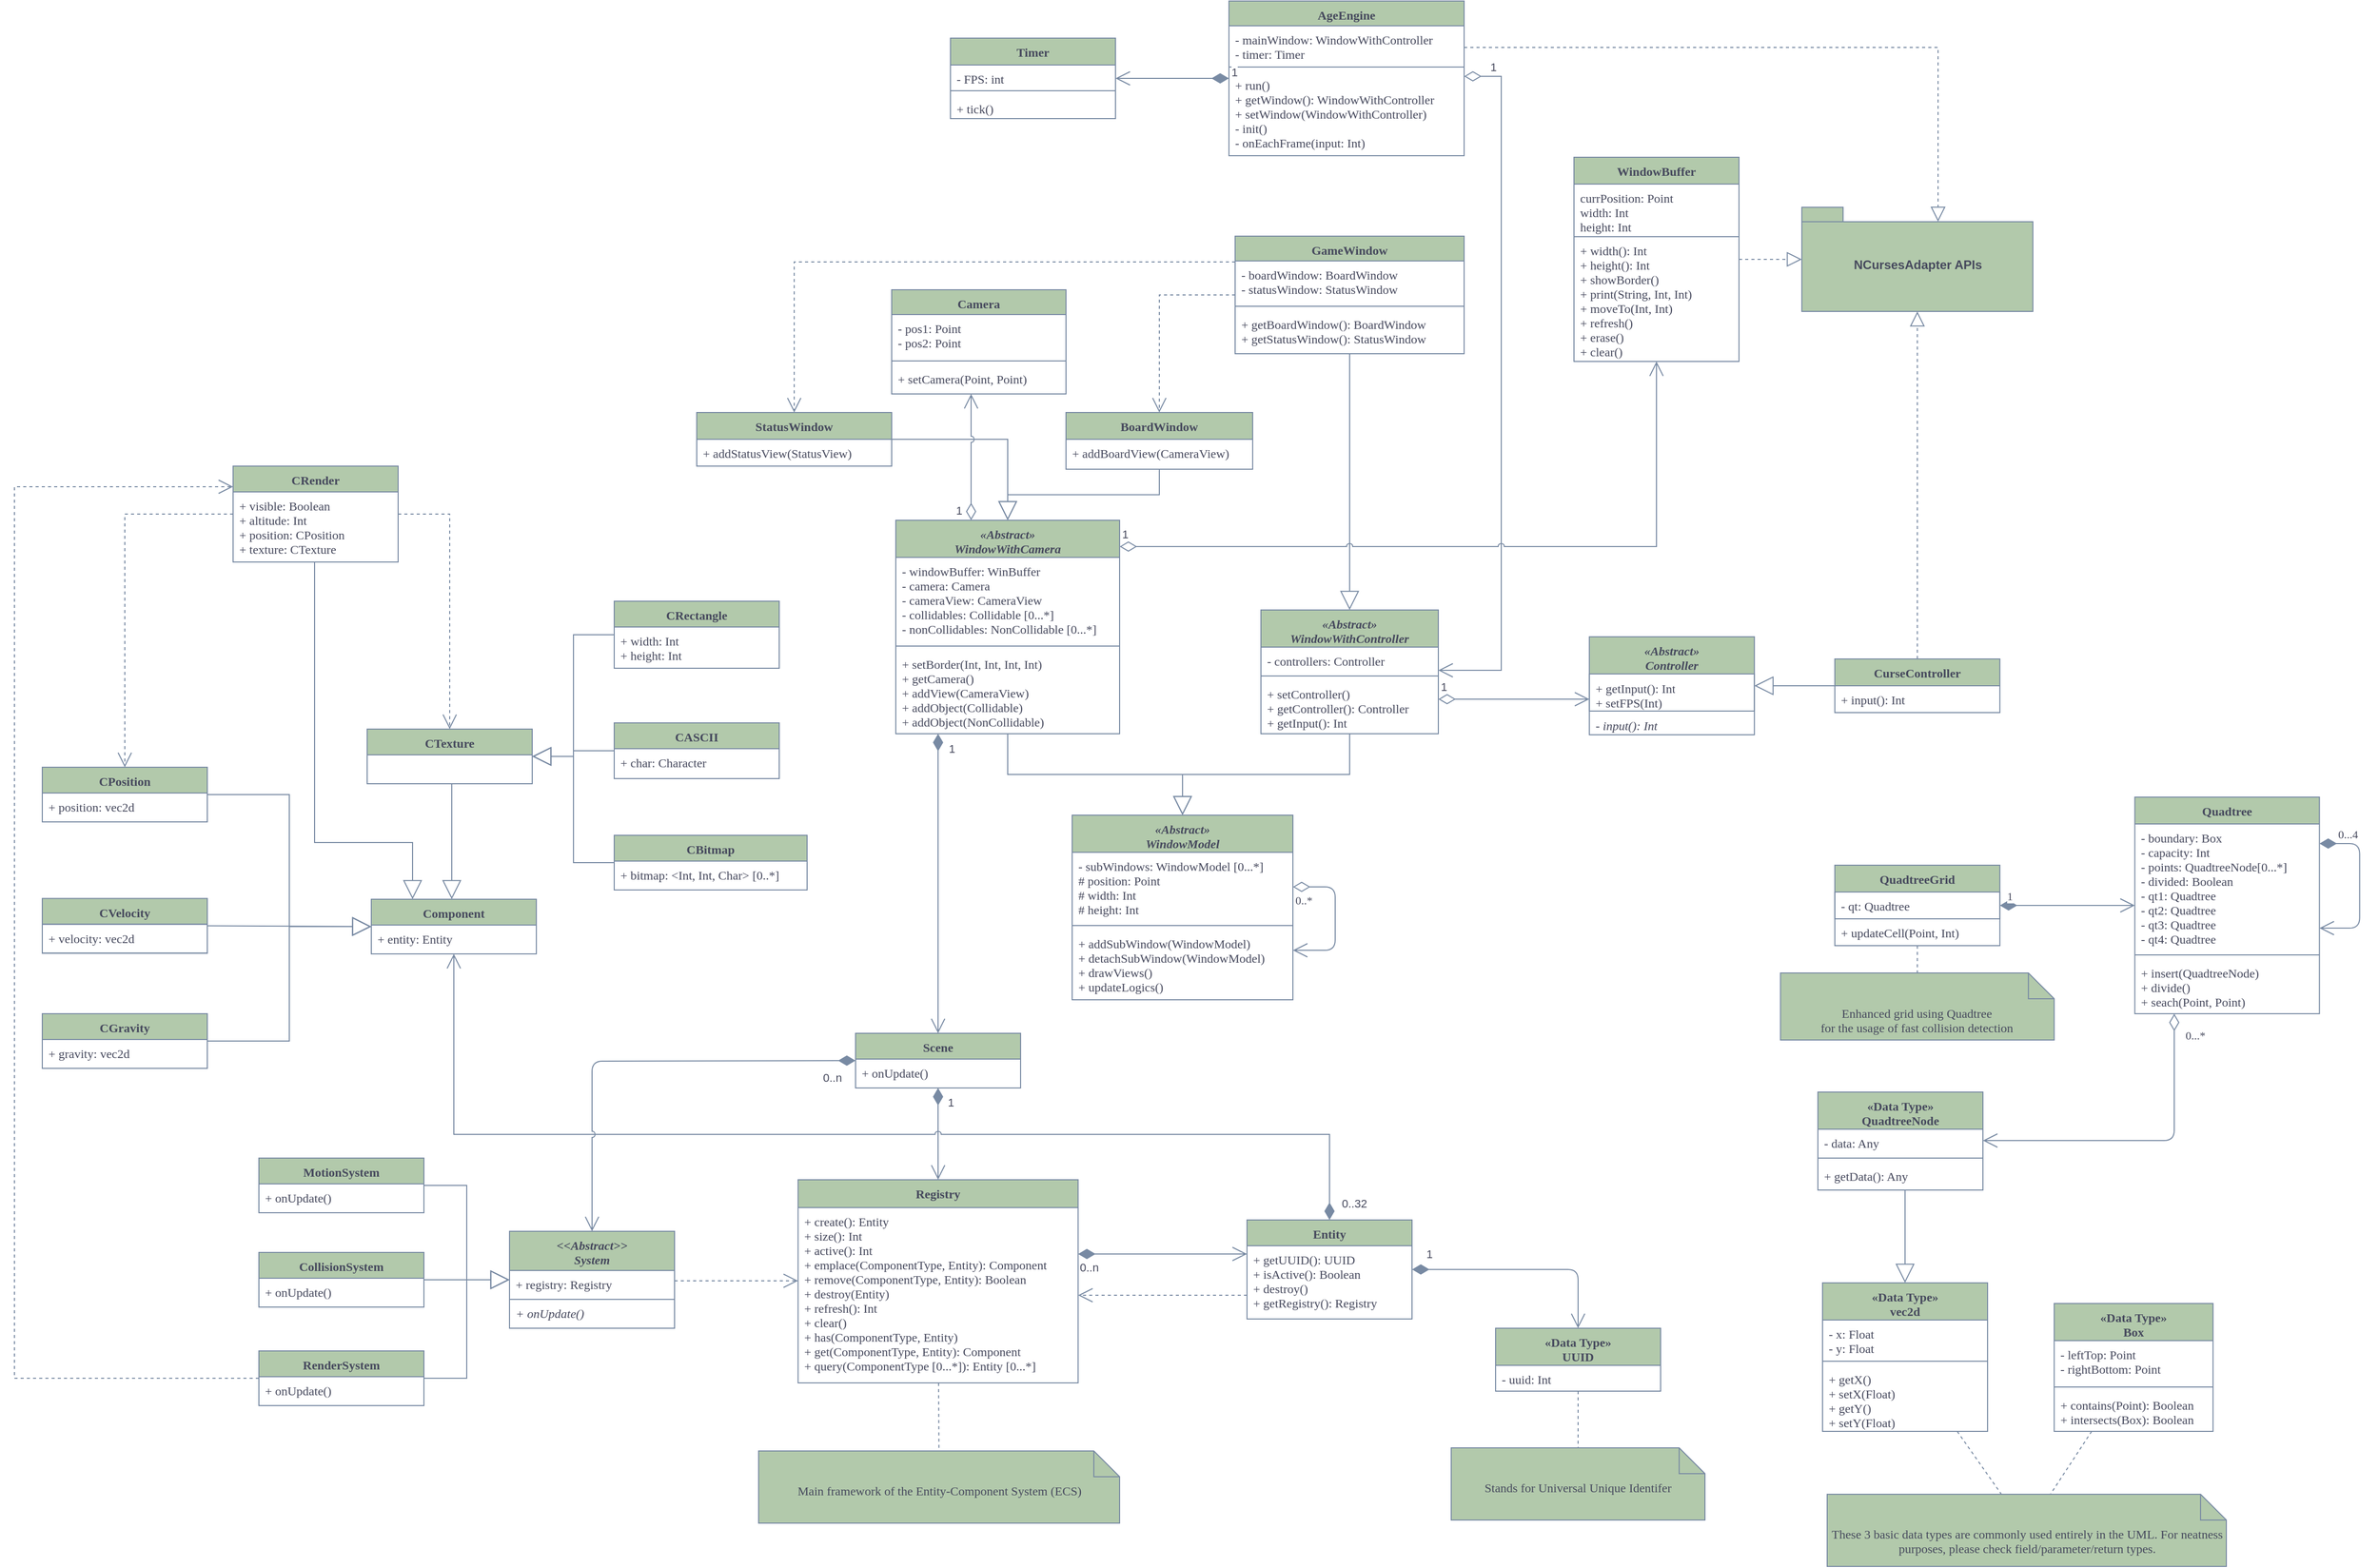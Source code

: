 <mxfile version="15.8.7" type="device"><diagram id="YqqjUzGFWODWqJzJ708F" name="Page-1"><mxGraphModel dx="2062" dy="1225" grid="0" gridSize="12" guides="1" tooltips="1" connect="1" arrows="1" fold="1" page="1" pageScale="1" pageWidth="1169" pageHeight="827" math="0" shadow="0"><root><mxCell id="0"/><mxCell id="1" parent="0"/><mxCell id="S7DAAYPfvrBozbproaK5-6" value="«Abstract»&#10;WindowWithController" style="swimlane;fontStyle=3;align=center;verticalAlign=top;childLayout=stackLayout;horizontal=1;startSize=36;horizontalStack=0;resizeParent=1;resizeParentMax=0;resizeLast=0;collapsible=1;marginBottom=0;rounded=0;fillColor=#B2C9AB;strokeColor=#788AA3;fontColor=#46495D;fontFamily=Comic Sans MS;" parent="1" vertex="1"><mxGeometry x="1225.5" y="634.5" width="172" height="120" as="geometry"/></mxCell><mxCell id="S7DAAYPfvrBozbproaK5-7" value="- controllers: Controller" style="text;strokeColor=none;fillColor=none;align=left;verticalAlign=top;spacingLeft=4;spacingRight=4;overflow=hidden;rotatable=0;points=[[0,0.5],[1,0.5]];portConstraint=eastwest;rounded=0;fontColor=#46495D;fontFamily=Comic Sans MS;" parent="S7DAAYPfvrBozbproaK5-6" vertex="1"><mxGeometry y="36" width="172" height="24" as="geometry"/></mxCell><mxCell id="S7DAAYPfvrBozbproaK5-8" value="" style="line;strokeWidth=1;fillColor=none;align=left;verticalAlign=middle;spacingTop=-1;spacingLeft=3;spacingRight=3;rotatable=0;labelPosition=right;points=[];portConstraint=eastwest;rounded=0;strokeColor=#788AA3;fontColor=#46495D;fontFamily=Comic Sans MS;" parent="S7DAAYPfvrBozbproaK5-6" vertex="1"><mxGeometry y="60" width="172" height="8" as="geometry"/></mxCell><mxCell id="S7DAAYPfvrBozbproaK5-9" value="+ setController()&#10;+ getController(): Controller&#10;+ getInput(): Int" style="text;strokeColor=none;fillColor=none;align=left;verticalAlign=top;spacingLeft=4;spacingRight=4;overflow=hidden;rotatable=0;points=[[0,0.5],[1,0.5]];portConstraint=eastwest;rounded=0;fontColor=#46495D;fontFamily=Comic Sans MS;" parent="S7DAAYPfvrBozbproaK5-6" vertex="1"><mxGeometry y="68" width="172" height="52" as="geometry"/></mxCell><mxCell id="S7DAAYPfvrBozbproaK5-10" value="" style="endArrow=block;endSize=16;endFill=0;html=1;rounded=0;strokeColor=#788AA3;fontColor=#46495D;fontFamily=Comic Sans MS;edgeStyle=elbowEdgeStyle;elbow=vertical;" parent="1" source="S7DAAYPfvrBozbproaK5-6" target="N9HK_gIzRYIuMYJsYBcL-18" edge="1"><mxGeometry width="160" relative="1" as="geometry"><mxPoint x="1192.5" y="806" as="sourcePoint"/><mxPoint x="1352.5" y="806" as="targetPoint"/></mxGeometry></mxCell><mxCell id="S7DAAYPfvrBozbproaK5-20" value="StatusWindow" style="swimlane;fontStyle=1;align=center;verticalAlign=top;childLayout=stackLayout;horizontal=1;startSize=26;horizontalStack=0;resizeParent=1;resizeParentMax=0;resizeLast=0;collapsible=1;marginBottom=0;rounded=0;fillColor=#B2C9AB;strokeColor=#788AA3;fontColor=#46495D;fontFamily=Comic Sans MS;" parent="1" vertex="1"><mxGeometry x="678.5" y="443" width="189" height="52" as="geometry"><mxRectangle x="1296" y="624" width="108" height="26" as="alternateBounds"/></mxGeometry></mxCell><mxCell id="S7DAAYPfvrBozbproaK5-23" value="+ addStatusView(StatusView)&#10;" style="text;strokeColor=none;fillColor=none;align=left;verticalAlign=top;spacingLeft=4;spacingRight=4;overflow=hidden;rotatable=0;points=[[0,0.5],[1,0.5]];portConstraint=eastwest;rounded=0;fontColor=#46495D;fontFamily=Comic Sans MS;" parent="S7DAAYPfvrBozbproaK5-20" vertex="1"><mxGeometry y="26" width="189" height="26" as="geometry"/></mxCell><mxCell id="S7DAAYPfvrBozbproaK5-24" value="BoardWindow" style="swimlane;fontStyle=1;align=center;verticalAlign=top;childLayout=stackLayout;horizontal=1;startSize=26;horizontalStack=0;resizeParent=1;resizeParentMax=0;resizeLast=0;collapsible=1;marginBottom=0;rounded=0;fillColor=#B2C9AB;strokeColor=#788AA3;fontColor=#46495D;fontFamily=Comic Sans MS;" parent="1" vertex="1"><mxGeometry x="1036.5" y="443" width="181" height="55" as="geometry"/></mxCell><mxCell id="S7DAAYPfvrBozbproaK5-27" value="+ addBoardView(CameraView)" style="text;strokeColor=none;fillColor=none;align=left;verticalAlign=top;spacingLeft=4;spacingRight=4;overflow=hidden;rotatable=0;points=[[0,0.5],[1,0.5]];portConstraint=eastwest;rounded=0;fontColor=#46495D;fontFamily=Comic Sans MS;" parent="S7DAAYPfvrBozbproaK5-24" vertex="1"><mxGeometry y="26" width="181" height="29" as="geometry"/></mxCell><mxCell id="S7DAAYPfvrBozbproaK5-30" value="GameWindow" style="swimlane;fontStyle=1;align=center;verticalAlign=top;childLayout=stackLayout;horizontal=1;startSize=24;horizontalStack=0;resizeParent=1;resizeParentMax=0;resizeLast=0;collapsible=1;marginBottom=0;rounded=0;fillColor=#B2C9AB;strokeColor=#788AA3;fontColor=#46495D;fontFamily=Comic Sans MS;" parent="1" vertex="1"><mxGeometry x="1200.5" y="272" width="222" height="114" as="geometry"/></mxCell><mxCell id="S7DAAYPfvrBozbproaK5-31" value="- boardWindow: BoardWindow&#10;- statusWindow: StatusWindow&#10;" style="text;strokeColor=none;fillColor=none;align=left;verticalAlign=top;spacingLeft=4;spacingRight=4;overflow=hidden;rotatable=0;points=[[0,0.5],[1,0.5]];portConstraint=eastwest;rounded=0;fontColor=#46495D;fontFamily=Comic Sans MS;" parent="S7DAAYPfvrBozbproaK5-30" vertex="1"><mxGeometry y="24" width="222" height="40" as="geometry"/></mxCell><mxCell id="S7DAAYPfvrBozbproaK5-32" value="" style="line;strokeWidth=1;fillColor=none;align=left;verticalAlign=middle;spacingTop=-1;spacingLeft=3;spacingRight=3;rotatable=0;labelPosition=right;points=[];portConstraint=eastwest;rounded=0;strokeColor=#788AA3;fontColor=#46495D;fontFamily=Comic Sans MS;" parent="S7DAAYPfvrBozbproaK5-30" vertex="1"><mxGeometry y="64" width="222" height="8" as="geometry"/></mxCell><mxCell id="S7DAAYPfvrBozbproaK5-33" value="+ getBoardWindow(): BoardWindow&#10;+ getStatusWindow(): StatusWindow" style="text;strokeColor=none;fillColor=none;align=left;verticalAlign=top;spacingLeft=4;spacingRight=4;overflow=hidden;rotatable=0;points=[[0,0.5],[1,0.5]];portConstraint=eastwest;rounded=0;fontColor=#46495D;fontFamily=Comic Sans MS;" parent="S7DAAYPfvrBozbproaK5-30" vertex="1"><mxGeometry y="72" width="222" height="42" as="geometry"/></mxCell><mxCell id="S7DAAYPfvrBozbproaK5-40" value="«Abstract»&#10;Controller" style="swimlane;fontStyle=3;align=center;verticalAlign=top;childLayout=stackLayout;horizontal=1;startSize=36;horizontalStack=0;resizeParent=1;resizeParentMax=0;resizeLast=0;collapsible=1;marginBottom=0;rounded=0;fillColor=#B2C9AB;strokeColor=#788AA3;fontColor=#46495D;fontFamily=Comic Sans MS;" parent="1" vertex="1"><mxGeometry x="1543.91" y="660.5" width="160" height="95" as="geometry"/></mxCell><mxCell id="DJ2RP72KUvVW8k5kh90K-1" value="+ getInput(): Int&#10;+ setFPS(Int)" style="text;strokeColor=#788AA3;fillColor=none;align=left;verticalAlign=top;spacingLeft=4;spacingRight=4;overflow=hidden;rotatable=0;points=[[0,0.5],[1,0.5]];portConstraint=eastwest;fontStyle=0;whiteSpace=wrap;rounded=0;fontColor=#46495D;fontFamily=Comic Sans MS;" parent="S7DAAYPfvrBozbproaK5-40" vertex="1"><mxGeometry y="36" width="160" height="36" as="geometry"/></mxCell><mxCell id="65TxLb8Flk3QfCPCq53d-81" value="- input(): Int" style="text;strokeColor=none;fillColor=none;align=left;verticalAlign=top;spacingLeft=4;spacingRight=4;overflow=hidden;rotatable=0;points=[[0,0.5],[1,0.5]];portConstraint=eastwest;fontStyle=2;whiteSpace=wrap;rounded=0;fontColor=#46495D;fontFamily=Comic Sans MS;" parent="S7DAAYPfvrBozbproaK5-40" vertex="1"><mxGeometry y="72" width="160" height="23" as="geometry"/></mxCell><mxCell id="S7DAAYPfvrBozbproaK5-46" value="CurseController" style="swimlane;fontStyle=1;align=center;verticalAlign=top;childLayout=stackLayout;horizontal=1;startSize=26;horizontalStack=0;resizeParent=1;resizeParentMax=0;resizeLast=0;collapsible=1;marginBottom=0;rounded=0;fillColor=#B2C9AB;strokeColor=#788AA3;fontColor=#46495D;fontFamily=Comic Sans MS;" parent="1" vertex="1"><mxGeometry x="1781.91" y="682" width="160" height="52" as="geometry"><mxRectangle x="1824" y="516" width="180" height="26" as="alternateBounds"/></mxGeometry></mxCell><mxCell id="S7DAAYPfvrBozbproaK5-47" value="+ input(): Int" style="text;strokeColor=none;fillColor=none;align=left;verticalAlign=top;spacingLeft=4;spacingRight=4;overflow=hidden;rotatable=0;points=[[0,0.5],[1,0.5]];portConstraint=eastwest;rounded=0;fontColor=#46495D;fontFamily=Comic Sans MS;" parent="S7DAAYPfvrBozbproaK5-46" vertex="1"><mxGeometry y="26" width="160" height="26" as="geometry"/></mxCell><mxCell id="S7DAAYPfvrBozbproaK5-54" value="" style="endArrow=block;endSize=16;endFill=0;html=1;rounded=0;edgeStyle=elbowEdgeStyle;strokeColor=#788AA3;fontColor=#46495D;fontFamily=Comic Sans MS;" parent="1" source="S7DAAYPfvrBozbproaK5-46" target="S7DAAYPfvrBozbproaK5-40" edge="1"><mxGeometry width="160" relative="1" as="geometry"><mxPoint x="1083.91" y="576.5" as="sourcePoint"/><mxPoint x="1759.91" y="708.5" as="targetPoint"/></mxGeometry></mxCell><mxCell id="S7DAAYPfvrBozbproaK5-125" value="«Data Type»&#10;vec2d" style="swimlane;fontStyle=1;align=center;verticalAlign=top;childLayout=stackLayout;horizontal=1;startSize=36;horizontalStack=0;resizeParent=1;resizeParentMax=0;resizeLast=0;collapsible=1;marginBottom=0;rounded=0;fillColor=#B2C9AB;strokeColor=#788AA3;fontColor=#46495D;fontFamily=Comic Sans MS;" parent="1" vertex="1"><mxGeometry x="1770" y="1287" width="160" height="144" as="geometry"/></mxCell><mxCell id="S7DAAYPfvrBozbproaK5-126" value="- x: Float&#10;- y: Float" style="text;strokeColor=none;fillColor=none;align=left;verticalAlign=top;spacingLeft=4;spacingRight=4;overflow=hidden;rotatable=0;points=[[0,0.5],[1,0.5]];portConstraint=eastwest;rounded=0;fontColor=#46495D;fontFamily=Comic Sans MS;" parent="S7DAAYPfvrBozbproaK5-125" vertex="1"><mxGeometry y="36" width="160" height="36" as="geometry"/></mxCell><mxCell id="S7DAAYPfvrBozbproaK5-127" value="" style="line;strokeWidth=1;fillColor=none;align=left;verticalAlign=middle;spacingTop=-1;spacingLeft=3;spacingRight=3;rotatable=0;labelPosition=right;points=[];portConstraint=eastwest;rounded=0;strokeColor=#788AA3;fontColor=#46495D;fontFamily=Comic Sans MS;" parent="S7DAAYPfvrBozbproaK5-125" vertex="1"><mxGeometry y="72" width="160" height="8" as="geometry"/></mxCell><mxCell id="S7DAAYPfvrBozbproaK5-128" value="+ getX()&#10;+ setX(Float)&#10;+ getY()&#10;+ setY(Float)" style="text;strokeColor=none;fillColor=none;align=left;verticalAlign=top;spacingLeft=4;spacingRight=4;overflow=hidden;rotatable=0;points=[[0,0.5],[1,0.5]];portConstraint=eastwest;rounded=0;fontColor=#46495D;fontFamily=Comic Sans MS;" parent="S7DAAYPfvrBozbproaK5-125" vertex="1"><mxGeometry y="80" width="160" height="64" as="geometry"/></mxCell><mxCell id="SF9dCzD6_uzomC0hUOYC-39" value="Camera" style="swimlane;fontStyle=1;align=center;verticalAlign=top;childLayout=stackLayout;horizontal=1;startSize=24;horizontalStack=0;resizeParent=1;resizeParentMax=0;resizeLast=0;collapsible=1;marginBottom=0;rounded=0;fillColor=#B2C9AB;strokeColor=#788AA3;fontColor=#46495D;fontFamily=Comic Sans MS;" parent="1" vertex="1"><mxGeometry x="867.5" y="324" width="169" height="101" as="geometry"/></mxCell><mxCell id="SF9dCzD6_uzomC0hUOYC-40" value="- pos1: Point&#10;- pos2: Point" style="text;strokeColor=none;fillColor=none;align=left;verticalAlign=top;spacingLeft=4;spacingRight=4;overflow=hidden;rotatable=0;points=[[0,0.5],[1,0.5]];portConstraint=eastwest;rounded=0;fontColor=#46495D;fontFamily=Comic Sans MS;" parent="SF9dCzD6_uzomC0hUOYC-39" vertex="1"><mxGeometry y="24" width="169" height="41" as="geometry"/></mxCell><mxCell id="SF9dCzD6_uzomC0hUOYC-41" value="" style="line;strokeWidth=1;fillColor=none;align=left;verticalAlign=middle;spacingTop=-1;spacingLeft=3;spacingRight=3;rotatable=0;labelPosition=right;points=[];portConstraint=eastwest;rounded=0;strokeColor=#788AA3;fontColor=#46495D;fontFamily=Comic Sans MS;" parent="SF9dCzD6_uzomC0hUOYC-39" vertex="1"><mxGeometry y="65" width="169" height="8" as="geometry"/></mxCell><mxCell id="SF9dCzD6_uzomC0hUOYC-42" value="+ setCamera(Point, Point)" style="text;strokeColor=none;fillColor=none;align=left;verticalAlign=top;spacingLeft=4;spacingRight=4;overflow=hidden;rotatable=0;points=[[0,0.5],[1,0.5]];portConstraint=eastwest;rounded=0;fontColor=#46495D;fontFamily=Comic Sans MS;" parent="SF9dCzD6_uzomC0hUOYC-39" vertex="1"><mxGeometry y="73" width="169" height="28" as="geometry"/></mxCell><mxCell id="SF9dCzD6_uzomC0hUOYC-47" value="«Data Type»&#10;Box" style="swimlane;fontStyle=1;align=center;verticalAlign=top;childLayout=stackLayout;horizontal=1;startSize=36;horizontalStack=0;resizeParent=1;resizeParentMax=0;resizeLast=0;collapsible=1;marginBottom=0;rounded=0;fillColor=#B2C9AB;strokeColor=#788AA3;fontColor=#46495D;fontFamily=Comic Sans MS;" parent="1" vertex="1"><mxGeometry x="1994.59" y="1307" width="154" height="124" as="geometry"/></mxCell><mxCell id="SF9dCzD6_uzomC0hUOYC-48" value="- leftTop: Point&#10;- rightBottom: Point" style="text;strokeColor=none;fillColor=none;align=left;verticalAlign=top;spacingLeft=4;spacingRight=4;overflow=hidden;rotatable=0;points=[[0,0.5],[1,0.5]];portConstraint=eastwest;rounded=0;fontColor=#46495D;fontFamily=Comic Sans MS;" parent="SF9dCzD6_uzomC0hUOYC-47" vertex="1"><mxGeometry y="36" width="154" height="41" as="geometry"/></mxCell><mxCell id="SF9dCzD6_uzomC0hUOYC-49" value="" style="line;strokeWidth=1;fillColor=none;align=left;verticalAlign=middle;spacingTop=-1;spacingLeft=3;spacingRight=3;rotatable=0;labelPosition=right;points=[];portConstraint=eastwest;rounded=0;strokeColor=#788AA3;fontColor=#46495D;fontFamily=Comic Sans MS;" parent="SF9dCzD6_uzomC0hUOYC-47" vertex="1"><mxGeometry y="77" width="154" height="8" as="geometry"/></mxCell><mxCell id="SF9dCzD6_uzomC0hUOYC-50" value="+ contains(Point): Boolean&#10;+ intersects(Box): Boolean&#10;" style="text;strokeColor=none;fillColor=none;align=left;verticalAlign=top;spacingLeft=4;spacingRight=4;overflow=hidden;rotatable=0;points=[[0,0.5],[1,0.5]];portConstraint=eastwest;rounded=0;fontColor=#46495D;fontFamily=Comic Sans MS;" parent="SF9dCzD6_uzomC0hUOYC-47" vertex="1"><mxGeometry y="85" width="154" height="39" as="geometry"/></mxCell><mxCell id="N9HK_gIzRYIuMYJsYBcL-18" value="«Abstract»&#10;WindowModel" style="swimlane;fontStyle=3;align=center;verticalAlign=top;childLayout=stackLayout;horizontal=1;startSize=36;horizontalStack=0;resizeParent=1;resizeParentMax=0;resizeLast=0;collapsible=1;marginBottom=0;rounded=0;fillColor=#B2C9AB;strokeColor=#788AA3;fontColor=#46495D;fontFamily=Comic Sans MS;" parent="1" vertex="1"><mxGeometry x="1042.5" y="833.5" width="214" height="179" as="geometry"/></mxCell><mxCell id="N9HK_gIzRYIuMYJsYBcL-19" value="- subWindows: WindowModel [0...*]&#10;# position: Point&#10;# width: Int&#10;# height: Int" style="text;strokeColor=none;fillColor=none;align=left;verticalAlign=top;spacingLeft=4;spacingRight=4;overflow=hidden;rotatable=0;points=[[0,0.5],[1,0.5]];portConstraint=eastwest;rounded=0;fontColor=#46495D;fontFamily=Comic Sans MS;" parent="N9HK_gIzRYIuMYJsYBcL-18" vertex="1"><mxGeometry y="36" width="214" height="67" as="geometry"/></mxCell><mxCell id="N9HK_gIzRYIuMYJsYBcL-20" value="" style="line;strokeWidth=1;fillColor=none;align=left;verticalAlign=middle;spacingTop=-1;spacingLeft=3;spacingRight=3;rotatable=0;labelPosition=right;points=[];portConstraint=eastwest;rounded=0;strokeColor=#788AA3;fontColor=#46495D;fontFamily=Comic Sans MS;" parent="N9HK_gIzRYIuMYJsYBcL-18" vertex="1"><mxGeometry y="103" width="214" height="8" as="geometry"/></mxCell><mxCell id="N9HK_gIzRYIuMYJsYBcL-21" value="+ addSubWindow(WindowModel)&#10;+ detachSubWindow(WindowModel)&#10;+ drawViews()&#10;+ updateLogics()" style="text;strokeColor=none;fillColor=none;align=left;verticalAlign=top;spacingLeft=4;spacingRight=4;overflow=hidden;rotatable=0;points=[[0,0.5],[1,0.5]];portConstraint=eastwest;rounded=0;fontColor=#46495D;fontFamily=Comic Sans MS;" parent="N9HK_gIzRYIuMYJsYBcL-18" vertex="1"><mxGeometry y="111" width="214" height="68" as="geometry"/></mxCell><mxCell id="N9HK_gIzRYIuMYJsYBcL-34" value="" style="endArrow=open;html=1;endSize=12;startArrow=diamondThin;startSize=14;startFill=0;edgeStyle=orthogonalEdgeStyle;rounded=1;sketch=0;curved=0;strokeColor=#788AA3;fontColor=#46495D;fontFamily=Comic Sans MS;exitX=1;exitY=0.5;exitDx=0;exitDy=0;" parent="N9HK_gIzRYIuMYJsYBcL-18" source="N9HK_gIzRYIuMYJsYBcL-19" edge="1"><mxGeometry relative="1" as="geometry"><mxPoint x="-365" y="7" as="sourcePoint"/><mxPoint x="214" y="131" as="targetPoint"/><Array as="points"><mxPoint x="255" y="131"/></Array></mxGeometry></mxCell><mxCell id="N9HK_gIzRYIuMYJsYBcL-35" value="0..*" style="edgeLabel;resizable=0;align=left;verticalAlign=top;rounded=0;sketch=0;html=1;fontColor=#46495D;fontFamily=Comic Sans MS;" parent="N9HK_gIzRYIuMYJsYBcL-34" connectable="0" vertex="1"><mxGeometry x="-1" relative="1" as="geometry"/></mxCell><mxCell id="65TxLb8Flk3QfCPCq53d-17" value="QuadtreeGrid" style="swimlane;fontStyle=1;align=center;verticalAlign=top;childLayout=stackLayout;horizontal=1;startSize=26;horizontalStack=0;resizeParent=1;resizeParentMax=0;resizeLast=0;collapsible=1;marginBottom=0;rounded=0;fillColor=#B2C9AB;strokeColor=#788AA3;fontColor=#46495D;fontFamily=Comic Sans MS;" parent="1" vertex="1"><mxGeometry x="1781.91" y="882" width="160" height="78" as="geometry"/></mxCell><mxCell id="65TxLb8Flk3QfCPCq53d-18" value="- qt: Quadtree" style="text;strokeColor=#788AA3;fillColor=none;align=left;verticalAlign=top;spacingLeft=4;spacingRight=4;overflow=hidden;rotatable=0;points=[[0,0.5],[1,0.5]];portConstraint=eastwest;rounded=0;fontColor=#46495D;fontFamily=Comic Sans MS;" parent="65TxLb8Flk3QfCPCq53d-17" vertex="1"><mxGeometry y="26" width="160" height="26" as="geometry"/></mxCell><mxCell id="65TxLb8Flk3QfCPCq53d-58" value="+ updateCell(Point, Int)" style="text;strokeColor=none;fillColor=none;align=left;verticalAlign=top;spacingLeft=4;spacingRight=4;overflow=hidden;rotatable=0;points=[[0,0.5],[1,0.5]];portConstraint=eastwest;rounded=0;fontColor=#46495D;fontFamily=Comic Sans MS;" parent="65TxLb8Flk3QfCPCq53d-17" vertex="1"><mxGeometry y="52" width="160" height="26" as="geometry"/></mxCell><mxCell id="65TxLb8Flk3QfCPCq53d-21" value="Enhanced grid using Quadtree&lt;br&gt;for the usage of fast collision detection" style="shape=note2;boundedLbl=1;whiteSpace=wrap;html=1;size=25;verticalAlign=top;align=center;rounded=0;sketch=0;fillColor=#B2C9AB;strokeColor=#788AA3;fontColor=#46495D;fontFamily=Comic Sans MS;" parent="1" vertex="1"><mxGeometry x="1729.23" y="986.5" width="265.36" height="65" as="geometry"/></mxCell><mxCell id="65TxLb8Flk3QfCPCq53d-22" value="" style="endArrow=none;endSize=12;dashed=1;html=1;rounded=1;sketch=0;endFill=0;strokeColor=#788AA3;fontColor=#46495D;edgeStyle=elbowEdgeStyle;elbow=vertical;fontFamily=Comic Sans MS;" parent="1" source="65TxLb8Flk3QfCPCq53d-17" target="65TxLb8Flk3QfCPCq53d-21" edge="1"><mxGeometry width="160" relative="1" as="geometry"><mxPoint x="1703.77" y="901" as="sourcePoint"/><mxPoint x="1863.77" y="901" as="targetPoint"/></mxGeometry></mxCell><mxCell id="65TxLb8Flk3QfCPCq53d-23" value="Quadtree" style="swimlane;fontStyle=1;align=center;verticalAlign=top;childLayout=stackLayout;horizontal=1;startSize=26;horizontalStack=0;resizeParent=1;resizeParentMax=0;resizeLast=0;collapsible=1;marginBottom=0;rounded=0;fillColor=#B2C9AB;strokeColor=#788AA3;fontColor=#46495D;fontFamily=Comic Sans MS;" parent="1" vertex="1"><mxGeometry x="2072.77" y="816" width="179" height="210" as="geometry"/></mxCell><mxCell id="65TxLb8Flk3QfCPCq53d-24" value="- boundary: Box&#10;- capacity: Int&#10;- points: QuadtreeNode[0...*]&#10;- divided: Boolean&#10;- qt1: Quadtree&#10;- qt2: Quadtree&#10;- qt3: Quadtree&#10;- qt4: Quadtree" style="text;strokeColor=none;fillColor=none;align=left;verticalAlign=top;spacingLeft=4;spacingRight=4;overflow=hidden;rotatable=0;points=[[0,0.5],[1,0.5]];portConstraint=eastwest;rounded=0;fontColor=#46495D;fontFamily=Comic Sans MS;" parent="65TxLb8Flk3QfCPCq53d-23" vertex="1"><mxGeometry y="26" width="179" height="123" as="geometry"/></mxCell><mxCell id="65TxLb8Flk3QfCPCq53d-25" value="" style="line;strokeWidth=1;fillColor=none;align=left;verticalAlign=middle;spacingTop=-1;spacingLeft=3;spacingRight=3;rotatable=0;labelPosition=right;points=[];portConstraint=eastwest;rounded=0;strokeColor=#788AA3;fontColor=#46495D;fontFamily=Comic Sans MS;" parent="65TxLb8Flk3QfCPCq53d-23" vertex="1"><mxGeometry y="149" width="179" height="8" as="geometry"/></mxCell><mxCell id="65TxLb8Flk3QfCPCq53d-26" value="+ insert(QuadtreeNode)&#10;+ divide()&#10;+ seach(Point, Point)" style="text;strokeColor=none;fillColor=none;align=left;verticalAlign=top;spacingLeft=4;spacingRight=4;overflow=hidden;rotatable=0;points=[[0,0.5],[1,0.5]];portConstraint=eastwest;rounded=0;fontColor=#46495D;fontFamily=Comic Sans MS;" parent="65TxLb8Flk3QfCPCq53d-23" vertex="1"><mxGeometry y="157" width="179" height="53" as="geometry"/></mxCell><mxCell id="65TxLb8Flk3QfCPCq53d-28" value="0...4" style="endArrow=open;html=1;endSize=12;startArrow=diamondThin;startSize=14;startFill=1;edgeStyle=orthogonalEdgeStyle;align=left;verticalAlign=bottom;rounded=1;sketch=0;curved=0;strokeColor=#788AA3;fontColor=#46495D;fontFamily=Comic Sans MS;" parent="65TxLb8Flk3QfCPCq53d-23" source="65TxLb8Flk3QfCPCq53d-24" target="65TxLb8Flk3QfCPCq53d-24" edge="1"><mxGeometry x="-0.795" relative="1" as="geometry"><mxPoint x="172" y="45" as="sourcePoint"/><mxPoint x="161" y="126.5" as="targetPoint"/><Array as="points"><mxPoint x="218" y="45"/><mxPoint x="218" y="127"/></Array><mxPoint as="offset"/></mxGeometry></mxCell><mxCell id="65TxLb8Flk3QfCPCq53d-27" value="1" style="endArrow=open;html=1;endSize=12;startArrow=diamondThin;startSize=14;startFill=1;edgeStyle=orthogonalEdgeStyle;align=left;verticalAlign=bottom;rounded=1;sketch=0;curved=0;strokeColor=#788AA3;fontColor=#46495D;fontFamily=Comic Sans MS;" parent="1" source="65TxLb8Flk3QfCPCq53d-17" target="65TxLb8Flk3QfCPCq53d-23" edge="1"><mxGeometry x="-0.917" relative="1" as="geometry"><mxPoint x="1570.77" y="1040" as="sourcePoint"/><mxPoint x="1730.77" y="1040" as="targetPoint"/><mxPoint as="offset"/></mxGeometry></mxCell><mxCell id="65TxLb8Flk3QfCPCq53d-41" value="«Data Type»&#10;QuadtreeNode" style="swimlane;fontStyle=1;align=center;verticalAlign=top;childLayout=stackLayout;horizontal=1;startSize=36;horizontalStack=0;resizeParent=1;resizeParentMax=0;resizeLast=0;collapsible=1;marginBottom=0;rounded=0;fillColor=#B2C9AB;strokeColor=#788AA3;fontColor=#46495D;fontFamily=Comic Sans MS;" parent="1" vertex="1"><mxGeometry x="1765.5" y="1102" width="160" height="95" as="geometry"/></mxCell><mxCell id="65TxLb8Flk3QfCPCq53d-42" value="- data: Any" style="text;strokeColor=none;fillColor=none;align=left;verticalAlign=top;spacingLeft=4;spacingRight=4;overflow=hidden;rotatable=0;points=[[0,0.5],[1,0.5]];portConstraint=eastwest;rounded=0;fontColor=#46495D;fontFamily=Comic Sans MS;" parent="65TxLb8Flk3QfCPCq53d-41" vertex="1"><mxGeometry y="36" width="160" height="24" as="geometry"/></mxCell><mxCell id="65TxLb8Flk3QfCPCq53d-43" value="" style="line;strokeWidth=1;fillColor=none;align=left;verticalAlign=middle;spacingTop=-1;spacingLeft=3;spacingRight=3;rotatable=0;labelPosition=right;points=[];portConstraint=eastwest;rounded=0;strokeColor=#788AA3;fontColor=#46495D;fontFamily=Comic Sans MS;" parent="65TxLb8Flk3QfCPCq53d-41" vertex="1"><mxGeometry y="60" width="160" height="8" as="geometry"/></mxCell><mxCell id="65TxLb8Flk3QfCPCq53d-44" value="+ getData(): Any" style="text;strokeColor=none;fillColor=none;align=left;verticalAlign=top;spacingLeft=4;spacingRight=4;overflow=hidden;rotatable=0;points=[[0,0.5],[1,0.5]];portConstraint=eastwest;rounded=0;fontColor=#46495D;fontFamily=Comic Sans MS;" parent="65TxLb8Flk3QfCPCq53d-41" vertex="1"><mxGeometry y="68" width="160" height="27" as="geometry"/></mxCell><mxCell id="65TxLb8Flk3QfCPCq53d-45" value="" style="endArrow=open;html=1;endSize=12;startArrow=diamondThin;startSize=14;startFill=0;edgeStyle=orthogonalEdgeStyle;rounded=1;sketch=0;strokeColor=#788AA3;fontColor=#46495D;fontFamily=Comic Sans MS;" parent="1" source="65TxLb8Flk3QfCPCq53d-23" target="65TxLb8Flk3QfCPCq53d-41" edge="1"><mxGeometry relative="1" as="geometry"><mxPoint x="1770" y="978" as="sourcePoint"/><mxPoint x="1930" y="978" as="targetPoint"/><Array as="points"><mxPoint x="2111" y="1149"/></Array></mxGeometry></mxCell><mxCell id="65TxLb8Flk3QfCPCq53d-46" value="0...*" style="edgeLabel;resizable=0;html=1;align=left;verticalAlign=top;rounded=0;sketch=0;fontColor=#46495D;fontFamily=Comic Sans MS;" parent="65TxLb8Flk3QfCPCq53d-45" connectable="0" vertex="1"><mxGeometry x="-1" relative="1" as="geometry"><mxPoint x="9" y="8" as="offset"/></mxGeometry></mxCell><mxCell id="3lwFJgRBY8wUSGEanLp5-29" value="" style="endArrow=block;endSize=16;endFill=0;html=1;rounded=0;sketch=0;fontColor=#46495D;strokeColor=#788AA3;fillColor=#B2C9AB;edgeStyle=elbowEdgeStyle;elbow=vertical;" parent="1" source="65TxLb8Flk3QfCPCq53d-41" target="S7DAAYPfvrBozbproaK5-125" edge="1"><mxGeometry width="160" relative="1" as="geometry"><mxPoint x="1681.686" y="1222" as="sourcePoint"/><mxPoint x="1727.086" y="1306.0" as="targetPoint"/><Array as="points"><mxPoint x="1850" y="1233"/><mxPoint x="1802" y="1233"/></Array></mxGeometry></mxCell><mxCell id="3lwFJgRBY8wUSGEanLp5-30" value="These 3 basic data types are commonly used entirely in the UML. For neatness purposes, please check field/parameter/return types." style="shape=note2;boundedLbl=1;whiteSpace=wrap;html=1;size=25;verticalAlign=top;align=center;rounded=0;sketch=0;fillColor=#B2C9AB;strokeColor=#788AA3;fontColor=#46495D;fontFamily=Comic Sans MS;" parent="1" vertex="1"><mxGeometry x="1774.5" y="1492" width="387" height="70" as="geometry"/></mxCell><mxCell id="3lwFJgRBY8wUSGEanLp5-31" value="" style="endArrow=none;dashed=1;html=1;rounded=0;sketch=0;fontColor=#46495D;strokeColor=#788AA3;fillColor=#B2C9AB;elbow=vertical;" parent="1" source="S7DAAYPfvrBozbproaK5-125" target="3lwFJgRBY8wUSGEanLp5-30" edge="1"><mxGeometry width="50" height="50" relative="1" as="geometry"><mxPoint x="1757" y="1300" as="sourcePoint"/><mxPoint x="1841" y="1250" as="targetPoint"/></mxGeometry></mxCell><mxCell id="3lwFJgRBY8wUSGEanLp5-33" value="" style="endArrow=none;dashed=1;html=1;rounded=0;sketch=0;fontColor=#46495D;strokeColor=#788AA3;fillColor=#B2C9AB;elbow=vertical;" parent="1" source="SF9dCzD6_uzomC0hUOYC-47" target="3lwFJgRBY8wUSGEanLp5-30" edge="1"><mxGeometry width="50" height="50" relative="1" as="geometry"><mxPoint x="1974.508" y="1450" as="sourcePoint"/><mxPoint x="1969.169" y="1520" as="targetPoint"/></mxGeometry></mxCell><mxCell id="2WPwYjaZmj0aCCd3psXT-159" value="«Abstract»&#10;WindowWithCamera" style="swimlane;fontStyle=3;align=center;verticalAlign=top;childLayout=stackLayout;horizontal=1;startSize=36;horizontalStack=0;resizeParent=1;resizeParentMax=0;resizeLast=0;collapsible=1;marginBottom=0;rounded=0;fillColor=#B2C9AB;strokeColor=#788AA3;fontColor=#46495D;fontFamily=Comic Sans MS;" parent="1" vertex="1"><mxGeometry x="871.5" y="547.5" width="217" height="207" as="geometry"/></mxCell><mxCell id="2WPwYjaZmj0aCCd3psXT-160" value="- windowBuffer: WinBuffer&#10;- camera: Camera&#10;- cameraView: CameraView&#10;- collidables: Collidable [0...*]&#10;- nonCollidables: NonCollidable [0...*]" style="text;strokeColor=none;fillColor=none;align=left;verticalAlign=top;spacingLeft=4;spacingRight=4;overflow=hidden;rotatable=0;points=[[0,0.5],[1,0.5]];portConstraint=eastwest;rounded=0;fontColor=#46495D;fontFamily=Comic Sans MS;" parent="2WPwYjaZmj0aCCd3psXT-159" vertex="1"><mxGeometry y="36" width="217" height="82" as="geometry"/></mxCell><mxCell id="2WPwYjaZmj0aCCd3psXT-161" value="" style="line;strokeWidth=1;fillColor=none;align=left;verticalAlign=middle;spacingTop=-1;spacingLeft=3;spacingRight=3;rotatable=0;labelPosition=right;points=[];portConstraint=eastwest;rounded=0;strokeColor=#788AA3;fontColor=#46495D;fontFamily=Comic Sans MS;" parent="2WPwYjaZmj0aCCd3psXT-159" vertex="1"><mxGeometry y="118" width="217" height="8" as="geometry"/></mxCell><mxCell id="2WPwYjaZmj0aCCd3psXT-162" value="+ setBorder(Int, Int, Int, Int)&#10;+ getCamera()&#10;+ addView(CameraView)&#10;+ addObject(Collidable)&#10;+ addObject(NonCollidable)" style="text;strokeColor=none;fillColor=none;align=left;verticalAlign=top;spacingLeft=4;spacingRight=4;overflow=hidden;rotatable=0;points=[[0,0.5],[1,0.5]];portConstraint=eastwest;rounded=0;fontColor=#46495D;fontFamily=Comic Sans MS;" parent="2WPwYjaZmj0aCCd3psXT-159" vertex="1"><mxGeometry y="126" width="217" height="81" as="geometry"/></mxCell><mxCell id="2WPwYjaZmj0aCCd3psXT-163" value="" style="endArrow=block;endSize=16;endFill=0;html=1;rounded=0;strokeColor=#788AA3;fontColor=#46495D;fontFamily=Comic Sans MS;edgeStyle=orthogonalEdgeStyle;" parent="1" source="2WPwYjaZmj0aCCd3psXT-159" target="N9HK_gIzRYIuMYJsYBcL-18" edge="1"><mxGeometry width="160" relative="1" as="geometry"><mxPoint x="1292.526" y="723.0" as="sourcePoint"/><mxPoint x="1242.162" y="807" as="targetPoint"/></mxGeometry></mxCell><mxCell id="2WPwYjaZmj0aCCd3psXT-164" value="" style="endArrow=block;endSize=16;endFill=0;html=1;rounded=0;strokeColor=#788AA3;fontColor=#46495D;fontFamily=Comic Sans MS;edgeStyle=orthogonalEdgeStyle;" parent="1" source="S7DAAYPfvrBozbproaK5-20" target="2WPwYjaZmj0aCCd3psXT-159" edge="1"><mxGeometry width="160" relative="1" as="geometry"><mxPoint x="830" y="498" as="sourcePoint"/><mxPoint x="1190.5" y="843" as="targetPoint"/></mxGeometry></mxCell><mxCell id="2WPwYjaZmj0aCCd3psXT-165" value="" style="endArrow=block;endSize=16;endFill=0;html=1;rounded=0;strokeColor=#788AA3;fontColor=#46495D;fontFamily=Comic Sans MS;edgeStyle=orthogonalEdgeStyle;" parent="1" source="S7DAAYPfvrBozbproaK5-24" target="2WPwYjaZmj0aCCd3psXT-159" edge="1"><mxGeometry width="160" relative="1" as="geometry"><mxPoint x="842" y="510" as="sourcePoint"/><mxPoint x="992" y="559.5" as="targetPoint"/></mxGeometry></mxCell><mxCell id="2WPwYjaZmj0aCCd3psXT-167" value="" style="endArrow=block;endSize=16;endFill=0;html=1;rounded=0;strokeColor=#788AA3;fontColor=#46495D;fontFamily=Comic Sans MS;edgeStyle=orthogonalEdgeStyle;" parent="1" source="S7DAAYPfvrBozbproaK5-30" target="S7DAAYPfvrBozbproaK5-6" edge="1"><mxGeometry width="160" relative="1" as="geometry"><mxPoint x="1139" y="510" as="sourcePoint"/><mxPoint x="992" y="559.5" as="targetPoint"/></mxGeometry></mxCell><mxCell id="2WPwYjaZmj0aCCd3psXT-170" value="AgeEngine" style="swimlane;fontStyle=1;align=center;verticalAlign=top;childLayout=stackLayout;horizontal=1;startSize=24;horizontalStack=0;resizeParent=1;resizeParentMax=0;resizeLast=0;collapsible=1;marginBottom=0;rounded=0;fillColor=#B2C9AB;strokeColor=#788AA3;fontColor=#46495D;fontFamily=Comic Sans MS;" parent="1" vertex="1"><mxGeometry x="1194.5" y="44" width="228" height="150" as="geometry"/></mxCell><mxCell id="2WPwYjaZmj0aCCd3psXT-171" value="- mainWindow: WindowWithController&#10;- timer: Timer" style="text;strokeColor=none;fillColor=none;align=left;verticalAlign=top;spacingLeft=4;spacingRight=4;overflow=hidden;rotatable=0;points=[[0,0.5],[1,0.5]];portConstraint=eastwest;rounded=0;fontColor=#46495D;fontFamily=Comic Sans MS;" parent="2WPwYjaZmj0aCCd3psXT-170" vertex="1"><mxGeometry y="24" width="228" height="36" as="geometry"/></mxCell><mxCell id="2WPwYjaZmj0aCCd3psXT-172" value="" style="line;strokeWidth=1;fillColor=none;align=left;verticalAlign=middle;spacingTop=-1;spacingLeft=3;spacingRight=3;rotatable=0;labelPosition=right;points=[];portConstraint=eastwest;rounded=0;strokeColor=#788AA3;fontColor=#46495D;fontFamily=Comic Sans MS;" parent="2WPwYjaZmj0aCCd3psXT-170" vertex="1"><mxGeometry y="60" width="228" height="8" as="geometry"/></mxCell><mxCell id="2WPwYjaZmj0aCCd3psXT-173" value="+ run()&#10;+ getWindow(): WindowWithController&#10;+ setWindow(WindowWithController)&#10;- init()&#10;- onEachFrame(input: Int)" style="text;strokeColor=none;fillColor=none;align=left;verticalAlign=top;spacingLeft=4;spacingRight=4;overflow=hidden;rotatable=0;points=[[0,0.5],[1,0.5]];portConstraint=eastwest;rounded=0;fontColor=#46495D;fontFamily=Comic Sans MS;" parent="2WPwYjaZmj0aCCd3psXT-170" vertex="1"><mxGeometry y="68" width="228" height="82" as="geometry"/></mxCell><mxCell id="2WPwYjaZmj0aCCd3psXT-175" value="1" style="endArrow=open;html=1;endSize=12;startArrow=diamondThin;startSize=14;startFill=0;edgeStyle=orthogonalEdgeStyle;align=left;verticalAlign=bottom;rounded=0;elbow=vertical;strokeColor=#788AA3;fontColor=#46495D;" parent="1" source="2WPwYjaZmj0aCCd3psXT-170" target="S7DAAYPfvrBozbproaK5-6" edge="1"><mxGeometry x="-0.932" relative="1" as="geometry"><mxPoint x="808.5" y="406" as="sourcePoint"/><mxPoint x="968.5" y="406" as="targetPoint"/><Array as="points"><mxPoint x="1458.5" y="117"/><mxPoint x="1458.5" y="693"/></Array><mxPoint as="offset"/></mxGeometry></mxCell><mxCell id="2WPwYjaZmj0aCCd3psXT-176" value="Timer" style="swimlane;fontStyle=1;align=center;verticalAlign=top;childLayout=stackLayout;horizontal=1;startSize=26;horizontalStack=0;resizeParent=1;resizeParentMax=0;resizeLast=0;collapsible=1;marginBottom=0;rounded=0;fillColor=#B2C9AB;strokeColor=#788AA3;fontColor=#46495D;fontFamily=Comic Sans MS;" parent="1" vertex="1"><mxGeometry x="924.5" y="80" width="160" height="78" as="geometry"/></mxCell><mxCell id="2WPwYjaZmj0aCCd3psXT-177" value="- FPS: int" style="text;strokeColor=none;fillColor=none;align=left;verticalAlign=top;spacingLeft=4;spacingRight=4;overflow=hidden;rotatable=0;points=[[0,0.5],[1,0.5]];portConstraint=eastwest;rounded=0;fontColor=#46495D;fontFamily=Comic Sans MS;" parent="2WPwYjaZmj0aCCd3psXT-176" vertex="1"><mxGeometry y="26" width="160" height="21" as="geometry"/></mxCell><mxCell id="2WPwYjaZmj0aCCd3psXT-178" value="" style="line;strokeWidth=1;fillColor=none;align=left;verticalAlign=middle;spacingTop=-1;spacingLeft=3;spacingRight=3;rotatable=0;labelPosition=right;points=[];portConstraint=eastwest;rounded=0;strokeColor=#788AA3;fontColor=#46495D;fontFamily=Comic Sans MS;" parent="2WPwYjaZmj0aCCd3psXT-176" vertex="1"><mxGeometry y="47" width="160" height="8" as="geometry"/></mxCell><mxCell id="2WPwYjaZmj0aCCd3psXT-179" value="+ tick()" style="text;strokeColor=none;fillColor=none;align=left;verticalAlign=top;spacingLeft=4;spacingRight=4;overflow=hidden;rotatable=0;points=[[0,0.5],[1,0.5]];portConstraint=eastwest;rounded=0;fontColor=#46495D;fontFamily=Comic Sans MS;" parent="2WPwYjaZmj0aCCd3psXT-176" vertex="1"><mxGeometry y="55" width="160" height="23" as="geometry"/></mxCell><mxCell id="2WPwYjaZmj0aCCd3psXT-180" value="1" style="endArrow=open;html=1;endSize=12;startArrow=diamondThin;startSize=14;startFill=1;edgeStyle=orthogonalEdgeStyle;align=left;verticalAlign=bottom;rounded=0;elbow=vertical;strokeColor=#788AA3;fontColor=#46495D;" parent="1" source="2WPwYjaZmj0aCCd3psXT-170" target="2WPwYjaZmj0aCCd3psXT-176" edge="1"><mxGeometry x="-1" y="3" relative="1" as="geometry"><mxPoint x="1075.5" y="423" as="sourcePoint"/><mxPoint x="1235.5" y="423" as="targetPoint"/></mxGeometry></mxCell><mxCell id="2WPwYjaZmj0aCCd3psXT-183" value="1" style="endArrow=open;html=1;endSize=12;startArrow=diamondThin;startSize=14;startFill=0;edgeStyle=orthogonalEdgeStyle;align=left;verticalAlign=bottom;rounded=0;elbow=vertical;strokeColor=#788AA3;fontColor=#46495D;" parent="1" source="S7DAAYPfvrBozbproaK5-6" target="S7DAAYPfvrBozbproaK5-40" edge="1"><mxGeometry x="-1" y="3" relative="1" as="geometry"><mxPoint x="1358" y="693" as="sourcePoint"/><mxPoint x="1518" y="693" as="targetPoint"/><Array as="points"><mxPoint x="1491" y="721"/><mxPoint x="1491" y="721"/></Array></mxGeometry></mxCell><mxCell id="2WPwYjaZmj0aCCd3psXT-184" value="" style="endArrow=open;endSize=12;dashed=1;html=1;rounded=0;elbow=vertical;edgeStyle=elbowEdgeStyle;strokeColor=#788AA3;fontColor=#46495D;" parent="1" source="S7DAAYPfvrBozbproaK5-30" target="S7DAAYPfvrBozbproaK5-24" edge="1"><mxGeometry width="160" relative="1" as="geometry"><mxPoint x="1081.5" y="480" as="sourcePoint"/><mxPoint x="1241.5" y="480" as="targetPoint"/><Array as="points"><mxPoint x="1239.5" y="329"/></Array></mxGeometry></mxCell><mxCell id="2WPwYjaZmj0aCCd3psXT-186" value="" style="endArrow=open;endSize=12;dashed=1;html=1;rounded=0;elbow=vertical;edgeStyle=elbowEdgeStyle;strokeColor=#788AA3;fontColor=#46495D;" parent="1" source="S7DAAYPfvrBozbproaK5-30" target="S7DAAYPfvrBozbproaK5-20" edge="1"><mxGeometry width="160" relative="1" as="geometry"><mxPoint x="1249.178" y="398" as="sourcePoint"/><mxPoint x="830" y="446" as="targetPoint"/><Array as="points"><mxPoint x="1083.5" y="297"/></Array></mxGeometry></mxCell><mxCell id="2WPwYjaZmj0aCCd3psXT-192" value="1" style="endArrow=open;html=1;endSize=12;startArrow=diamondThin;startSize=14;startFill=0;edgeStyle=orthogonalEdgeStyle;align=left;verticalAlign=bottom;rounded=0;elbow=vertical;strokeColor=#788AA3;fontColor=#46495D;jumpStyle=arc;" parent="1" source="2WPwYjaZmj0aCCd3psXT-159" target="SF9dCzD6_uzomC0hUOYC-39" edge="1"><mxGeometry x="-0.992" y="17" relative="1" as="geometry"><mxPoint x="673.5" y="795" as="sourcePoint"/><mxPoint x="908.41" y="795" as="targetPoint"/><Array as="points"><mxPoint x="944.5" y="477"/><mxPoint x="944.5" y="477"/></Array><mxPoint as="offset"/></mxGeometry></mxCell><mxCell id="2WPwYjaZmj0aCCd3psXT-193" value="Scene" style="swimlane;fontStyle=1;align=center;verticalAlign=top;childLayout=stackLayout;horizontal=1;startSize=25;horizontalStack=0;resizeParent=1;resizeParentMax=0;resizeLast=0;collapsible=1;marginBottom=0;rounded=0;fillColor=#B2C9AB;strokeColor=#788AA3;fontColor=#46495D;fontFamily=Comic Sans MS;" parent="1" vertex="1"><mxGeometry x="832.5" y="1045" width="160" height="53" as="geometry"/></mxCell><mxCell id="2WPwYjaZmj0aCCd3psXT-196" value="+ onUpdate()" style="text;strokeColor=none;fillColor=none;align=left;verticalAlign=top;spacingLeft=4;spacingRight=4;overflow=hidden;rotatable=0;points=[[0,0.5],[1,0.5]];portConstraint=eastwest;rounded=0;fontColor=#46495D;fontFamily=Comic Sans MS;" parent="2WPwYjaZmj0aCCd3psXT-193" vertex="1"><mxGeometry y="25" width="160" height="28" as="geometry"/></mxCell><mxCell id="2WPwYjaZmj0aCCd3psXT-250" value="NCursesAdapter APIs" style="shape=folder;fontStyle=1;spacingTop=10;tabWidth=40;tabHeight=14;tabPosition=left;html=1;rounded=0;sketch=0;fontColor=#46495D;strokeColor=#788AA3;fillColor=#B2C9AB;" parent="1" vertex="1"><mxGeometry x="1749.91" y="244" width="224" height="101" as="geometry"/></mxCell><mxCell id="2WPwYjaZmj0aCCd3psXT-251" value="WindowBuffer" style="swimlane;fontStyle=1;align=center;verticalAlign=top;childLayout=stackLayout;horizontal=1;startSize=26;horizontalStack=0;resizeParent=1;resizeParentMax=0;resizeLast=0;collapsible=1;marginBottom=0;rounded=0;fillColor=#B2C9AB;strokeColor=#788AA3;fontColor=#46495D;fontFamily=Comic Sans MS;" parent="1" vertex="1"><mxGeometry x="1529" y="195.5" width="160" height="198" as="geometry"/></mxCell><mxCell id="2WPwYjaZmj0aCCd3psXT-252" value="currPosition: Point&#10;width: Int&#10;height: Int" style="text;strokeColor=#788AA3;fillColor=none;align=left;verticalAlign=top;spacingLeft=4;spacingRight=4;overflow=hidden;rotatable=0;points=[[0,0.5],[1,0.5]];portConstraint=eastwest;rounded=0;fontColor=#46495D;fontFamily=Comic Sans MS;" parent="2WPwYjaZmj0aCCd3psXT-251" vertex="1"><mxGeometry y="26" width="160" height="51" as="geometry"/></mxCell><mxCell id="2WPwYjaZmj0aCCd3psXT-253" value="+ width(): Int&#10;+ height(): Int&#10;+ showBorder()&#10;+ print(String, Int, Int)&#10;+ moveTo(Int, Int)&#10;+ refresh()&#10;+ erase()&#10;+ clear()&#10;" style="text;strokeColor=none;fillColor=none;align=left;verticalAlign=top;spacingLeft=4;spacingRight=4;overflow=hidden;rotatable=0;points=[[0,0.5],[1,0.5]];portConstraint=eastwest;rounded=0;fontColor=#46495D;fontFamily=Comic Sans MS;" parent="2WPwYjaZmj0aCCd3psXT-251" vertex="1"><mxGeometry y="77" width="160" height="121" as="geometry"/></mxCell><mxCell id="2WPwYjaZmj0aCCd3psXT-256" value="" style="endArrow=block;dashed=1;endFill=0;endSize=12;html=1;rounded=0;sketch=0;fontColor=#46495D;strokeColor=#788AA3;fillColor=#B2C9AB;elbow=vertical;jumpStyle=arc;" parent="1" source="2WPwYjaZmj0aCCd3psXT-251" target="2WPwYjaZmj0aCCd3psXT-250" edge="1"><mxGeometry width="160" relative="1" as="geometry"><mxPoint x="1621" y="535" as="sourcePoint"/><mxPoint x="1781" y="535" as="targetPoint"/></mxGeometry></mxCell><mxCell id="2WPwYjaZmj0aCCd3psXT-257" value="" style="endArrow=block;dashed=1;endFill=0;endSize=12;html=1;rounded=0;sketch=0;fontColor=#46495D;strokeColor=#788AA3;fillColor=#B2C9AB;elbow=vertical;jumpStyle=arc;" parent="1" source="S7DAAYPfvrBozbproaK5-46" target="2WPwYjaZmj0aCCd3psXT-250" edge="1"><mxGeometry width="160" relative="1" as="geometry"><mxPoint x="1715.91" y="318.069" as="sourcePoint"/><mxPoint x="1777.5" y="305.804" as="targetPoint"/></mxGeometry></mxCell><mxCell id="2WPwYjaZmj0aCCd3psXT-258" value="1" style="endArrow=open;html=1;endSize=12;startArrow=diamondThin;startSize=14;startFill=0;edgeStyle=orthogonalEdgeStyle;align=left;verticalAlign=bottom;rounded=0;sketch=0;fontColor=#46495D;strokeColor=#788AA3;fillColor=#B2C9AB;elbow=vertical;jumpStyle=arc;" parent="1" source="2WPwYjaZmj0aCCd3psXT-159" target="2WPwYjaZmj0aCCd3psXT-251" edge="1"><mxGeometry x="-1" y="3" relative="1" as="geometry"><mxPoint x="922" y="798" as="sourcePoint"/><mxPoint x="1267" y="525" as="targetPoint"/><Array as="points"><mxPoint x="1609" y="573"/></Array></mxGeometry></mxCell><mxCell id="2WPwYjaZmj0aCCd3psXT-259" value="" style="endArrow=block;dashed=1;endFill=0;endSize=12;html=1;rounded=0;sketch=0;fontColor=#46495D;strokeColor=#788AA3;fillColor=#B2C9AB;jumpStyle=arc;edgeStyle=elbowEdgeStyle;entryX=0;entryY=0;entryDx=132;entryDy=14;entryPerimeter=0;" parent="1" source="2WPwYjaZmj0aCCd3psXT-170" target="2WPwYjaZmj0aCCd3psXT-250" edge="1"><mxGeometry width="160" relative="1" as="geometry"><mxPoint x="1873.91" y="586.5" as="sourcePoint"/><mxPoint x="1873.91" y="357.0" as="targetPoint"/><Array as="points"><mxPoint x="1882" y="89"/><mxPoint x="1862" y="188"/><mxPoint x="1886" y="81"/></Array></mxGeometry></mxCell><mxCell id="qeOjs2raWIENdePqlHc_-3" value="1" style="endArrow=open;html=1;endSize=12;startArrow=diamondThin;startSize=14;startFill=1;edgeStyle=orthogonalEdgeStyle;align=left;verticalAlign=bottom;rounded=1;sketch=0;fontColor=#46495D;strokeColor=#788AA3;fillColor=#B2C9AB;curved=0;" edge="1" parent="1" source="2WPwYjaZmj0aCCd3psXT-159" target="2WPwYjaZmj0aCCd3psXT-193"><mxGeometry x="-0.838" y="8" relative="1" as="geometry"><mxPoint x="879.5" y="808" as="sourcePoint"/><mxPoint x="798.5" y="968" as="targetPoint"/><Array as="points"><mxPoint x="912.5" y="824"/><mxPoint x="912.5" y="824"/></Array><mxPoint as="offset"/></mxGeometry></mxCell><mxCell id="qeOjs2raWIENdePqlHc_-4" value="Registry" style="swimlane;fontStyle=1;align=center;verticalAlign=top;childLayout=stackLayout;horizontal=1;startSize=27;horizontalStack=0;resizeParent=1;resizeParentMax=0;resizeLast=0;collapsible=1;marginBottom=0;rounded=0;fillColor=#B2C9AB;strokeColor=#788AA3;fontColor=#46495D;fontFamily=Comic Sans MS;" vertex="1" parent="1"><mxGeometry x="776.75" y="1187" width="271.5" height="197" as="geometry"/></mxCell><mxCell id="qeOjs2raWIENdePqlHc_-5" value="+ create(): Entity&#10;+ size(): Int&#10;+ active(): Int&#10;+ emplace(ComponentType, Entity): Component&#10;+ remove(ComponentType, Entity): Boolean&#10;+ destroy(Entity)&#10;+ refresh(): Int&#10;+ clear()&#10;+ has(ComponentType, Entity)&#10;+ get(ComponentType, Entity): Component&#10;+ query(ComponentType [0...*]): Entity [0...*]&#10;" style="text;strokeColor=none;fillColor=none;align=left;verticalAlign=top;spacingLeft=4;spacingRight=4;overflow=hidden;rotatable=0;points=[[0,0.5],[1,0.5]];portConstraint=eastwest;rounded=0;fontColor=#46495D;fontFamily=Comic Sans MS;" vertex="1" parent="qeOjs2raWIENdePqlHc_-4"><mxGeometry y="27" width="271.5" height="170" as="geometry"/></mxCell><mxCell id="qeOjs2raWIENdePqlHc_-6" value="1" style="endArrow=open;html=1;endSize=12;startArrow=diamondThin;startSize=14;startFill=1;edgeStyle=orthogonalEdgeStyle;align=left;verticalAlign=bottom;rounded=1;sketch=0;fontColor=#46495D;strokeColor=#788AA3;fillColor=#B2C9AB;curved=0;" edge="1" parent="1" source="2WPwYjaZmj0aCCd3psXT-193" target="qeOjs2raWIENdePqlHc_-4"><mxGeometry x="-0.5" y="7" relative="1" as="geometry"><mxPoint x="924.483" y="766.5" as="sourcePoint"/><mxPoint x="924.483" y="1057" as="targetPoint"/><Array as="points"/><mxPoint as="offset"/></mxGeometry></mxCell><mxCell id="qeOjs2raWIENdePqlHc_-7" value="Entity" style="swimlane;fontStyle=1;align=center;verticalAlign=top;childLayout=stackLayout;horizontal=1;startSize=25;horizontalStack=0;resizeParent=1;resizeParentMax=0;resizeLast=0;collapsible=1;marginBottom=0;rounded=0;fillColor=#B2C9AB;strokeColor=#788AA3;fontColor=#46495D;fontFamily=Comic Sans MS;" vertex="1" parent="1"><mxGeometry x="1212" y="1226" width="160" height="96" as="geometry"/></mxCell><mxCell id="qeOjs2raWIENdePqlHc_-8" value="+ getUUID(): UUID&#10;+ isActive(): Boolean&#10;+ destroy()&#10;+ getRegistry(): Registry" style="text;strokeColor=none;fillColor=none;align=left;verticalAlign=top;spacingLeft=4;spacingRight=4;overflow=hidden;rotatable=0;points=[[0,0.5],[1,0.5]];portConstraint=eastwest;rounded=0;fontColor=#46495D;fontFamily=Comic Sans MS;" vertex="1" parent="qeOjs2raWIENdePqlHc_-7"><mxGeometry y="25" width="160" height="71" as="geometry"/></mxCell><mxCell id="qeOjs2raWIENdePqlHc_-9" value="" style="endArrow=open;endSize=12;dashed=1;html=1;rounded=1;sketch=0;fontColor=#46495D;strokeColor=#788AA3;fillColor=#B2C9AB;edgeStyle=elbowEdgeStyle;" edge="1" parent="1" source="qeOjs2raWIENdePqlHc_-7" target="qeOjs2raWIENdePqlHc_-4"><mxGeometry width="160" relative="1" as="geometry"><mxPoint x="895" y="1111" as="sourcePoint"/><mxPoint x="1055" y="1111" as="targetPoint"/><Array as="points"><mxPoint x="1124" y="1299"/></Array></mxGeometry></mxCell><mxCell id="qeOjs2raWIENdePqlHc_-13" value="" style="endArrow=open;html=1;endSize=12;startArrow=diamondThin;startSize=14;startFill=1;edgeStyle=orthogonalEdgeStyle;rounded=1;sketch=0;fontColor=#46495D;strokeColor=#788AA3;fillColor=#B2C9AB;curved=0;" edge="1" parent="1" source="qeOjs2raWIENdePqlHc_-4" target="qeOjs2raWIENdePqlHc_-7"><mxGeometry x="0.014" y="17" relative="1" as="geometry"><mxPoint x="1121" y="1170" as="sourcePoint"/><mxPoint x="1281" y="1170" as="targetPoint"/><Array as="points"><mxPoint x="1135" y="1259"/><mxPoint x="1135" y="1259"/></Array><mxPoint as="offset"/></mxGeometry></mxCell><mxCell id="qeOjs2raWIENdePqlHc_-14" value="0..n" style="edgeLabel;resizable=0;html=1;align=left;verticalAlign=top;rounded=0;sketch=0;fontColor=#46495D;strokeColor=#788AA3;fillColor=#B2C9AB;" connectable="0" vertex="1" parent="qeOjs2raWIENdePqlHc_-13"><mxGeometry x="-1" relative="1" as="geometry"/></mxCell><mxCell id="qeOjs2raWIENdePqlHc_-16" value="Component" style="swimlane;fontStyle=1;align=center;verticalAlign=top;childLayout=stackLayout;horizontal=1;startSize=25;horizontalStack=0;resizeParent=1;resizeParentMax=0;resizeLast=0;collapsible=1;marginBottom=0;rounded=0;fillColor=#B2C9AB;strokeColor=#788AA3;fontColor=#46495D;fontFamily=Comic Sans MS;" vertex="1" parent="1"><mxGeometry x="363" y="915" width="160" height="53" as="geometry"/></mxCell><mxCell id="qeOjs2raWIENdePqlHc_-17" value="+ entity: Entity" style="text;strokeColor=none;fillColor=none;align=left;verticalAlign=top;spacingLeft=4;spacingRight=4;overflow=hidden;rotatable=0;points=[[0,0.5],[1,0.5]];portConstraint=eastwest;rounded=0;fontColor=#46495D;fontFamily=Comic Sans MS;" vertex="1" parent="qeOjs2raWIENdePqlHc_-16"><mxGeometry y="25" width="160" height="28" as="geometry"/></mxCell><mxCell id="qeOjs2raWIENdePqlHc_-18" value="" style="endArrow=open;html=1;endSize=12;startArrow=diamondThin;startSize=14;startFill=1;edgeStyle=orthogonalEdgeStyle;rounded=0;sketch=0;fontColor=#46495D;strokeColor=#788AA3;fillColor=#B2C9AB;jumpStyle=arc;" edge="1" parent="1" source="qeOjs2raWIENdePqlHc_-7" target="qeOjs2raWIENdePqlHc_-16"><mxGeometry x="0.014" y="17" relative="1" as="geometry"><mxPoint x="644" y="1133" as="sourcePoint"/><mxPoint x="807.75" y="1133" as="targetPoint"/><Array as="points"><mxPoint x="1292" y="1143"/><mxPoint x="443" y="1143"/></Array><mxPoint as="offset"/></mxGeometry></mxCell><mxCell id="qeOjs2raWIENdePqlHc_-19" value="0..32" style="edgeLabel;resizable=0;html=1;align=left;verticalAlign=top;rounded=0;sketch=0;fontColor=#46495D;strokeColor=#788AA3;fillColor=#B2C9AB;" connectable="0" vertex="1" parent="qeOjs2raWIENdePqlHc_-18"><mxGeometry x="-1" relative="1" as="geometry"><mxPoint x="10" y="-29" as="offset"/></mxGeometry></mxCell><mxCell id="qeOjs2raWIENdePqlHc_-22" value="CVelocity" style="swimlane;fontStyle=1;align=center;verticalAlign=top;childLayout=stackLayout;horizontal=1;startSize=25;horizontalStack=0;resizeParent=1;resizeParentMax=0;resizeLast=0;collapsible=1;marginBottom=0;rounded=0;fillColor=#B2C9AB;strokeColor=#788AA3;fontColor=#46495D;fontFamily=Comic Sans MS;" vertex="1" parent="1"><mxGeometry x="44" y="914.25" width="160" height="53" as="geometry"/></mxCell><mxCell id="qeOjs2raWIENdePqlHc_-52" value="+ velocity: vec2d" style="text;strokeColor=#788AA3;fillColor=none;align=left;verticalAlign=top;spacingLeft=4;spacingRight=4;overflow=hidden;rotatable=0;points=[[0,0.5],[1,0.5]];portConstraint=eastwest;rounded=0;fontColor=#46495D;fontFamily=Comic Sans MS;" vertex="1" parent="qeOjs2raWIENdePqlHc_-22"><mxGeometry y="25" width="160" height="28" as="geometry"/></mxCell><mxCell id="qeOjs2raWIENdePqlHc_-24" value="CPosition" style="swimlane;fontStyle=1;align=center;verticalAlign=top;childLayout=stackLayout;horizontal=1;startSize=25;horizontalStack=0;resizeParent=1;resizeParentMax=0;resizeLast=0;collapsible=1;marginBottom=0;rounded=0;fillColor=#B2C9AB;strokeColor=#788AA3;fontColor=#46495D;fontFamily=Comic Sans MS;" vertex="1" parent="1"><mxGeometry x="44" y="787" width="160" height="53" as="geometry"/></mxCell><mxCell id="qeOjs2raWIENdePqlHc_-51" value="+ position: vec2d" style="text;strokeColor=#788AA3;fillColor=none;align=left;verticalAlign=top;spacingLeft=4;spacingRight=4;overflow=hidden;rotatable=0;points=[[0,0.5],[1,0.5]];portConstraint=eastwest;rounded=0;fontColor=#46495D;fontFamily=Comic Sans MS;" vertex="1" parent="qeOjs2raWIENdePqlHc_-24"><mxGeometry y="25" width="160" height="28" as="geometry"/></mxCell><mxCell id="qeOjs2raWIENdePqlHc_-28" value="" style="endArrow=block;endSize=16;endFill=0;html=1;rounded=0;sketch=0;fontColor=#46495D;strokeColor=#788AA3;fillColor=#B2C9AB;jumpStyle=arc;edgeStyle=elbowEdgeStyle;" edge="1" parent="1" source="qeOjs2raWIENdePqlHc_-22" target="qeOjs2raWIENdePqlHc_-16"><mxGeometry width="160" relative="1" as="geometry"><mxPoint x="121.0" y="1356.458" as="sourcePoint"/><mxPoint x="376.0" y="1275.042" as="targetPoint"/></mxGeometry></mxCell><mxCell id="qeOjs2raWIENdePqlHc_-29" value="" style="endArrow=block;endSize=16;endFill=0;html=1;rounded=0;sketch=0;fontColor=#46495D;strokeColor=#788AA3;fillColor=#B2C9AB;jumpStyle=arc;edgeStyle=elbowEdgeStyle;" edge="1" parent="1" source="qeOjs2raWIENdePqlHc_-24" target="qeOjs2raWIENdePqlHc_-16"><mxGeometry width="160" relative="1" as="geometry"><mxPoint x="265.6" y="1355.5" as="sourcePoint"/><mxPoint x="408.4" y="1276" as="targetPoint"/></mxGeometry></mxCell><mxCell id="qeOjs2raWIENdePqlHc_-30" value="" style="endArrow=open;html=1;endSize=12;startArrow=diamondThin;startSize=14;startFill=1;edgeStyle=orthogonalEdgeStyle;rounded=1;sketch=0;fontColor=#46495D;strokeColor=#788AA3;fillColor=#B2C9AB;curved=0;jumpStyle=arc;" edge="1" parent="1" source="2WPwYjaZmj0aCCd3psXT-193" target="qeOjs2raWIENdePqlHc_-32"><mxGeometry relative="1" as="geometry"><mxPoint x="561" y="1040.999" as="sourcePoint"/><mxPoint x="531" y="1041" as="targetPoint"/><Array as="points"><mxPoint x="708" y="1072"/><mxPoint x="577" y="1072"/></Array></mxGeometry></mxCell><mxCell id="qeOjs2raWIENdePqlHc_-31" value="0..n" style="edgeLabel;resizable=0;html=1;align=left;verticalAlign=top;rounded=0;sketch=0;fontColor=#46495D;strokeColor=#788AA3;fillColor=#B2C9AB;" connectable="0" vertex="1" parent="qeOjs2raWIENdePqlHc_-30"><mxGeometry x="-1" relative="1" as="geometry"><mxPoint x="-34" y="3" as="offset"/></mxGeometry></mxCell><mxCell id="qeOjs2raWIENdePqlHc_-32" value="&lt;&lt;Abstract&gt;&gt;&#10;System" style="swimlane;fontStyle=3;align=center;verticalAlign=top;childLayout=stackLayout;horizontal=1;startSize=38;horizontalStack=0;resizeParent=1;resizeParentMax=0;resizeLast=0;collapsible=1;marginBottom=0;rounded=0;fillColor=#B2C9AB;strokeColor=#788AA3;fontColor=#46495D;fontFamily=Comic Sans MS;" vertex="1" parent="1"><mxGeometry x="497" y="1237" width="160" height="94" as="geometry"/></mxCell><mxCell id="qeOjs2raWIENdePqlHc_-33" value="+ registry: Registry&#10;" style="text;strokeColor=#788AA3;fillColor=none;align=left;verticalAlign=top;spacingLeft=4;spacingRight=4;overflow=hidden;rotatable=0;points=[[0,0.5],[1,0.5]];portConstraint=eastwest;rounded=0;fontColor=#46495D;fontFamily=Comic Sans MS;" vertex="1" parent="qeOjs2raWIENdePqlHc_-32"><mxGeometry y="38" width="160" height="28" as="geometry"/></mxCell><mxCell id="qeOjs2raWIENdePqlHc_-40" value="+ onUpdate()&#10;" style="text;strokeColor=none;fillColor=none;align=left;verticalAlign=top;spacingLeft=4;spacingRight=4;overflow=hidden;rotatable=0;points=[[0,0.5],[1,0.5]];portConstraint=eastwest;rounded=0;fontColor=#46495D;fontFamily=Comic Sans MS;fontStyle=2" vertex="1" parent="qeOjs2raWIENdePqlHc_-32"><mxGeometry y="66" width="160" height="28" as="geometry"/></mxCell><mxCell id="qeOjs2raWIENdePqlHc_-34" value="MotionSystem" style="swimlane;fontStyle=1;align=center;verticalAlign=top;childLayout=stackLayout;horizontal=1;startSize=25;horizontalStack=0;resizeParent=1;resizeParentMax=0;resizeLast=0;collapsible=1;marginBottom=0;rounded=0;fillColor=#B2C9AB;strokeColor=#788AA3;fontColor=#46495D;fontFamily=Comic Sans MS;" vertex="1" parent="1"><mxGeometry x="254" y="1166" width="160" height="53" as="geometry"/></mxCell><mxCell id="qeOjs2raWIENdePqlHc_-35" value="+ onUpdate()&#10;" style="text;strokeColor=none;fillColor=none;align=left;verticalAlign=top;spacingLeft=4;spacingRight=4;overflow=hidden;rotatable=0;points=[[0,0.5],[1,0.5]];portConstraint=eastwest;rounded=0;fontColor=#46495D;fontFamily=Comic Sans MS;" vertex="1" parent="qeOjs2raWIENdePqlHc_-34"><mxGeometry y="25" width="160" height="28" as="geometry"/></mxCell><mxCell id="qeOjs2raWIENdePqlHc_-36" value="CollisionSystem" style="swimlane;fontStyle=1;align=center;verticalAlign=top;childLayout=stackLayout;horizontal=1;startSize=25;horizontalStack=0;resizeParent=1;resizeParentMax=0;resizeLast=0;collapsible=1;marginBottom=0;rounded=0;fillColor=#B2C9AB;strokeColor=#788AA3;fontColor=#46495D;fontFamily=Comic Sans MS;" vertex="1" parent="1"><mxGeometry x="254" y="1257.5" width="160" height="53" as="geometry"/></mxCell><mxCell id="qeOjs2raWIENdePqlHc_-37" value="+ onUpdate()&#10;" style="text;strokeColor=none;fillColor=none;align=left;verticalAlign=top;spacingLeft=4;spacingRight=4;overflow=hidden;rotatable=0;points=[[0,0.5],[1,0.5]];portConstraint=eastwest;rounded=0;fontColor=#46495D;fontFamily=Comic Sans MS;" vertex="1" parent="qeOjs2raWIENdePqlHc_-36"><mxGeometry y="25" width="160" height="28" as="geometry"/></mxCell><mxCell id="qeOjs2raWIENdePqlHc_-38" value="" style="endArrow=block;endSize=16;endFill=0;html=1;rounded=0;sketch=0;fontColor=#46495D;strokeColor=#788AA3;fillColor=#B2C9AB;jumpStyle=arc;edgeStyle=elbowEdgeStyle;" edge="1" parent="1" source="qeOjs2raWIENdePqlHc_-34" target="qeOjs2raWIENdePqlHc_-32"><mxGeometry width="160" relative="1" as="geometry"><mxPoint x="651" y="1572" as="sourcePoint"/><mxPoint x="811" y="1572" as="targetPoint"/></mxGeometry></mxCell><mxCell id="qeOjs2raWIENdePqlHc_-39" value="" style="endArrow=block;endSize=16;endFill=0;html=1;rounded=0;sketch=0;fontColor=#46495D;strokeColor=#788AA3;fillColor=#B2C9AB;jumpStyle=arc;edgeStyle=elbowEdgeStyle;" edge="1" parent="1" source="qeOjs2raWIENdePqlHc_-36" target="qeOjs2raWIENdePqlHc_-32"><mxGeometry width="160" relative="1" as="geometry"><mxPoint x="396" y="1577.5" as="sourcePoint"/><mxPoint x="506.0" y="1504.446" as="targetPoint"/></mxGeometry></mxCell><mxCell id="qeOjs2raWIENdePqlHc_-42" value="" style="endArrow=open;endSize=12;dashed=1;html=1;rounded=0;sketch=0;fontColor=#46495D;strokeColor=#788AA3;fillColor=#B2C9AB;edgeStyle=elbowEdgeStyle;jumpStyle=arc;" edge="1" parent="1" source="qeOjs2raWIENdePqlHc_-32" target="qeOjs2raWIENdePqlHc_-4"><mxGeometry width="160" relative="1" as="geometry"><mxPoint x="706" y="1007" as="sourcePoint"/><mxPoint x="866" y="1007" as="targetPoint"/><Array as="points"><mxPoint x="717" y="1285"/><mxPoint x="760" y="1135"/><mxPoint x="628" y="1271"/><mxPoint x="638" y="1085"/><mxPoint x="681" y="1085"/></Array></mxGeometry></mxCell><mxCell id="qeOjs2raWIENdePqlHc_-43" value="«Data Type»&#10;UUID" style="swimlane;fontStyle=1;align=center;verticalAlign=top;childLayout=stackLayout;horizontal=1;startSize=36;horizontalStack=0;resizeParent=1;resizeParentMax=0;resizeLast=0;collapsible=1;marginBottom=0;rounded=0;fillColor=#B2C9AB;strokeColor=#788AA3;fontColor=#46495D;fontFamily=Comic Sans MS;" vertex="1" parent="1"><mxGeometry x="1453" y="1331" width="160" height="61" as="geometry"/></mxCell><mxCell id="qeOjs2raWIENdePqlHc_-44" value="- uuid: Int" style="text;strokeColor=none;fillColor=none;align=left;verticalAlign=top;spacingLeft=4;spacingRight=4;overflow=hidden;rotatable=0;points=[[0,0.5],[1,0.5]];portConstraint=eastwest;rounded=0;fontColor=#46495D;fontFamily=Comic Sans MS;" vertex="1" parent="qeOjs2raWIENdePqlHc_-43"><mxGeometry y="36" width="160" height="25" as="geometry"/></mxCell><mxCell id="qeOjs2raWIENdePqlHc_-47" value="1" style="endArrow=open;html=1;endSize=12;startArrow=diamondThin;startSize=14;startFill=1;edgeStyle=orthogonalEdgeStyle;align=left;verticalAlign=bottom;rounded=1;sketch=0;fontColor=#46495D;strokeColor=#788AA3;fillColor=#B2C9AB;curved=0;" edge="1" parent="1" source="qeOjs2raWIENdePqlHc_-7" target="qeOjs2raWIENdePqlHc_-43"><mxGeometry x="-0.89" y="6" relative="1" as="geometry"><mxPoint x="1498" y="1160" as="sourcePoint"/><mxPoint x="1498.083" y="1249" as="targetPoint"/><mxPoint as="offset"/></mxGeometry></mxCell><mxCell id="qeOjs2raWIENdePqlHc_-48" value="Stands for Universal Unique Identifer" style="shape=note2;boundedLbl=1;whiteSpace=wrap;html=1;size=25;verticalAlign=top;align=center;rounded=0;sketch=0;fillColor=#B2C9AB;strokeColor=#788AA3;fontColor=#46495D;fontFamily=Comic Sans MS;" vertex="1" parent="1"><mxGeometry x="1410" y="1447" width="246" height="70" as="geometry"/></mxCell><mxCell id="qeOjs2raWIENdePqlHc_-49" value="" style="endArrow=none;dashed=1;html=1;rounded=0;sketch=0;fontColor=#46495D;strokeColor=#788AA3;fillColor=#B2C9AB;elbow=vertical;" edge="1" parent="1" source="qeOjs2raWIENdePqlHc_-43" target="qeOjs2raWIENdePqlHc_-48"><mxGeometry width="50" height="50" relative="1" as="geometry"><mxPoint x="1846" y="1438.187" as="sourcePoint"/><mxPoint x="1933.478" y="1504" as="targetPoint"/></mxGeometry></mxCell><mxCell id="qeOjs2raWIENdePqlHc_-53" value="CGravity" style="swimlane;fontStyle=1;align=center;verticalAlign=top;childLayout=stackLayout;horizontal=1;startSize=25;horizontalStack=0;resizeParent=1;resizeParentMax=0;resizeLast=0;collapsible=1;marginBottom=0;rounded=0;fillColor=#B2C9AB;strokeColor=#788AA3;fontColor=#46495D;fontFamily=Comic Sans MS;" vertex="1" parent="1"><mxGeometry x="44" y="1026" width="160" height="53" as="geometry"/></mxCell><mxCell id="qeOjs2raWIENdePqlHc_-54" value="+ gravity: vec2d" style="text;strokeColor=#788AA3;fillColor=none;align=left;verticalAlign=top;spacingLeft=4;spacingRight=4;overflow=hidden;rotatable=0;points=[[0,0.5],[1,0.5]];portConstraint=eastwest;rounded=0;fontColor=#46495D;fontFamily=Comic Sans MS;" vertex="1" parent="qeOjs2raWIENdePqlHc_-53"><mxGeometry y="25" width="160" height="28" as="geometry"/></mxCell><mxCell id="qeOjs2raWIENdePqlHc_-56" value="" style="endArrow=block;endSize=16;endFill=0;html=1;rounded=0;sketch=0;fontColor=#46495D;strokeColor=#788AA3;fillColor=#B2C9AB;jumpStyle=arc;edgeStyle=elbowEdgeStyle;" edge="1" parent="1" source="qeOjs2raWIENdePqlHc_-53" target="qeOjs2raWIENdePqlHc_-16"><mxGeometry width="160" relative="1" as="geometry"><mxPoint x="276.0" y="893.5" as="sourcePoint"/><mxPoint x="433" y="954.5" as="targetPoint"/></mxGeometry></mxCell><mxCell id="qeOjs2raWIENdePqlHc_-57" value="Main framework of the Entity-Component System (ECS)" style="shape=note2;boundedLbl=1;whiteSpace=wrap;html=1;size=25;verticalAlign=top;align=center;rounded=0;sketch=0;fillColor=#B2C9AB;strokeColor=#788AA3;fontColor=#46495D;fontFamily=Comic Sans MS;" vertex="1" parent="1"><mxGeometry x="738.5" y="1450" width="350" height="70" as="geometry"/></mxCell><mxCell id="qeOjs2raWIENdePqlHc_-58" value="" style="endArrow=none;dashed=1;html=1;rounded=0;sketch=0;fontColor=#46495D;strokeColor=#788AA3;fillColor=#B2C9AB;elbow=vertical;" edge="1" parent="1" source="qeOjs2raWIENdePqlHc_-4" target="qeOjs2raWIENdePqlHc_-57"><mxGeometry width="50" height="50" relative="1" as="geometry"><mxPoint x="1545" y="1404" as="sourcePoint"/><mxPoint x="1545" y="1459" as="targetPoint"/></mxGeometry></mxCell><mxCell id="qeOjs2raWIENdePqlHc_-60" value="RenderSystem" style="swimlane;fontStyle=1;align=center;verticalAlign=top;childLayout=stackLayout;horizontal=1;startSize=25;horizontalStack=0;resizeParent=1;resizeParentMax=0;resizeLast=0;collapsible=1;marginBottom=0;rounded=0;fillColor=#B2C9AB;strokeColor=#788AA3;fontColor=#46495D;fontFamily=Comic Sans MS;" vertex="1" parent="1"><mxGeometry x="254" y="1353" width="160" height="53" as="geometry"/></mxCell><mxCell id="qeOjs2raWIENdePqlHc_-61" value="+ onUpdate()&#10;" style="text;strokeColor=none;fillColor=none;align=left;verticalAlign=top;spacingLeft=4;spacingRight=4;overflow=hidden;rotatable=0;points=[[0,0.5],[1,0.5]];portConstraint=eastwest;rounded=0;fontColor=#46495D;fontFamily=Comic Sans MS;" vertex="1" parent="qeOjs2raWIENdePqlHc_-60"><mxGeometry y="25" width="160" height="28" as="geometry"/></mxCell><mxCell id="qeOjs2raWIENdePqlHc_-62" value="" style="endArrow=block;endSize=16;endFill=0;html=1;rounded=0;sketch=0;fontColor=#46495D;strokeColor=#788AA3;fillColor=#B2C9AB;jumpStyle=arc;edgeStyle=elbowEdgeStyle;" edge="1" parent="1" source="qeOjs2raWIENdePqlHc_-60" target="qeOjs2raWIENdePqlHc_-32"><mxGeometry width="160" relative="1" as="geometry"><mxPoint x="440" y="1361" as="sourcePoint"/><mxPoint x="523" y="1361" as="targetPoint"/></mxGeometry></mxCell><mxCell id="qeOjs2raWIENdePqlHc_-63" value="CTexture" style="swimlane;fontStyle=1;align=center;verticalAlign=top;childLayout=stackLayout;horizontal=1;startSize=25;horizontalStack=0;resizeParent=1;resizeParentMax=0;resizeLast=0;collapsible=1;marginBottom=0;rounded=0;fillColor=#B2C9AB;strokeColor=#788AA3;fontColor=#46495D;fontFamily=Comic Sans MS;" vertex="1" parent="1"><mxGeometry x="359" y="750" width="160" height="53" as="geometry"/></mxCell><mxCell id="qeOjs2raWIENdePqlHc_-64" value=" " style="text;strokeColor=#788AA3;fillColor=none;align=left;verticalAlign=top;spacingLeft=4;spacingRight=4;overflow=hidden;rotatable=0;points=[[0,0.5],[1,0.5]];portConstraint=eastwest;rounded=0;fontColor=#46495D;fontFamily=Comic Sans MS;" vertex="1" parent="qeOjs2raWIENdePqlHc_-63"><mxGeometry y="25" width="160" height="28" as="geometry"/></mxCell><mxCell id="qeOjs2raWIENdePqlHc_-66" value="" style="endArrow=block;endSize=16;endFill=0;html=1;rounded=0;sketch=0;fontColor=#46495D;strokeColor=#788AA3;fillColor=#B2C9AB;jumpStyle=arc;edgeStyle=elbowEdgeStyle;" edge="1" parent="1" source="qeOjs2raWIENdePqlHc_-63" target="qeOjs2raWIENdePqlHc_-16"><mxGeometry width="160" relative="1" as="geometry"><mxPoint x="216" y="825.5" as="sourcePoint"/><mxPoint x="375" y="953.5" as="targetPoint"/></mxGeometry></mxCell><mxCell id="qeOjs2raWIENdePqlHc_-67" value="CRectangle" style="swimlane;fontStyle=1;align=center;verticalAlign=top;childLayout=stackLayout;horizontal=1;startSize=25;horizontalStack=0;resizeParent=1;resizeParentMax=0;resizeLast=0;collapsible=1;marginBottom=0;rounded=0;fillColor=#B2C9AB;strokeColor=#788AA3;fontColor=#46495D;fontFamily=Comic Sans MS;" vertex="1" parent="1"><mxGeometry x="598.5" y="626" width="160" height="65" as="geometry"/></mxCell><mxCell id="qeOjs2raWIENdePqlHc_-68" value="+ width: Int&#10;+ height: Int" style="text;strokeColor=#788AA3;fillColor=none;align=left;verticalAlign=top;spacingLeft=4;spacingRight=4;overflow=hidden;rotatable=0;points=[[0,0.5],[1,0.5]];portConstraint=eastwest;rounded=0;fontColor=#46495D;fontFamily=Comic Sans MS;" vertex="1" parent="qeOjs2raWIENdePqlHc_-67"><mxGeometry y="25" width="160" height="40" as="geometry"/></mxCell><mxCell id="qeOjs2raWIENdePqlHc_-69" value="CASCII" style="swimlane;fontStyle=1;align=center;verticalAlign=top;childLayout=stackLayout;horizontal=1;startSize=25;horizontalStack=0;resizeParent=1;resizeParentMax=0;resizeLast=0;collapsible=1;marginBottom=0;rounded=0;fillColor=#B2C9AB;strokeColor=#788AA3;fontColor=#46495D;fontFamily=Comic Sans MS;" vertex="1" parent="1"><mxGeometry x="598.5" y="744" width="160" height="54" as="geometry"/></mxCell><mxCell id="qeOjs2raWIENdePqlHc_-70" value="+ char: Character" style="text;strokeColor=#788AA3;fillColor=none;align=left;verticalAlign=top;spacingLeft=4;spacingRight=4;overflow=hidden;rotatable=0;points=[[0,0.5],[1,0.5]];portConstraint=eastwest;rounded=0;fontColor=#46495D;fontFamily=Comic Sans MS;" vertex="1" parent="qeOjs2raWIENdePqlHc_-69"><mxGeometry y="25" width="160" height="29" as="geometry"/></mxCell><mxCell id="qeOjs2raWIENdePqlHc_-71" value="CBitmap" style="swimlane;fontStyle=1;align=center;verticalAlign=top;childLayout=stackLayout;horizontal=1;startSize=25;horizontalStack=0;resizeParent=1;resizeParentMax=0;resizeLast=0;collapsible=1;marginBottom=0;rounded=0;fillColor=#B2C9AB;strokeColor=#788AA3;fontColor=#46495D;fontFamily=Comic Sans MS;" vertex="1" parent="1"><mxGeometry x="598.5" y="853" width="187" height="53" as="geometry"/></mxCell><mxCell id="qeOjs2raWIENdePqlHc_-72" value="+ bitmap: &lt;Int, Int, Char&gt; [0..*]" style="text;strokeColor=#788AA3;fillColor=none;align=left;verticalAlign=top;spacingLeft=4;spacingRight=4;overflow=hidden;rotatable=0;points=[[0,0.5],[1,0.5]];portConstraint=eastwest;rounded=0;fontColor=#46495D;fontFamily=Comic Sans MS;" vertex="1" parent="qeOjs2raWIENdePqlHc_-71"><mxGeometry y="25" width="187" height="28" as="geometry"/></mxCell><mxCell id="qeOjs2raWIENdePqlHc_-73" value="" style="endArrow=block;endSize=16;endFill=0;html=1;rounded=0;sketch=0;fontColor=#46495D;strokeColor=#788AA3;fillColor=#B2C9AB;jumpStyle=arc;edgeStyle=elbowEdgeStyle;" edge="1" parent="1" source="qeOjs2raWIENdePqlHc_-69" target="qeOjs2raWIENdePqlHc_-63"><mxGeometry width="160" relative="1" as="geometry"><mxPoint x="452.759" y="815" as="sourcePoint"/><mxPoint x="452.759" y="927" as="targetPoint"/></mxGeometry></mxCell><mxCell id="qeOjs2raWIENdePqlHc_-74" value="" style="endArrow=block;endSize=16;endFill=0;html=1;rounded=0;sketch=0;fontColor=#46495D;strokeColor=#788AA3;fillColor=#B2C9AB;jumpStyle=arc;edgeStyle=elbowEdgeStyle;" edge="1" parent="1" source="qeOjs2raWIENdePqlHc_-71" target="qeOjs2raWIENdePqlHc_-63"><mxGeometry width="160" relative="1" as="geometry"><mxPoint x="610.5" y="788.5" as="sourcePoint"/><mxPoint x="531" y="788.5" as="targetPoint"/></mxGeometry></mxCell><mxCell id="qeOjs2raWIENdePqlHc_-75" value="" style="endArrow=block;endSize=16;endFill=0;html=1;rounded=0;sketch=0;fontColor=#46495D;strokeColor=#788AA3;fillColor=#B2C9AB;jumpStyle=arc;edgeStyle=elbowEdgeStyle;" edge="1" parent="1" source="qeOjs2raWIENdePqlHc_-67" target="qeOjs2raWIENdePqlHc_-63"><mxGeometry width="160" relative="1" as="geometry"><mxPoint x="597.0" y="910.5" as="sourcePoint"/><mxPoint x="531" y="788.5" as="targetPoint"/></mxGeometry></mxCell><mxCell id="qeOjs2raWIENdePqlHc_-77" value="CRender" style="swimlane;fontStyle=1;align=center;verticalAlign=top;childLayout=stackLayout;horizontal=1;startSize=25;horizontalStack=0;resizeParent=1;resizeParentMax=0;resizeLast=0;collapsible=1;marginBottom=0;rounded=0;fillColor=#B2C9AB;strokeColor=#788AA3;fontColor=#46495D;fontFamily=Comic Sans MS;" vertex="1" parent="1"><mxGeometry x="229" y="495" width="160" height="93" as="geometry"/></mxCell><mxCell id="qeOjs2raWIENdePqlHc_-78" value="+ visible: Boolean&#10;+ altitude: Int&#10;+ position: CPosition&#10;+ texture: CTexture" style="text;strokeColor=#788AA3;fillColor=none;align=left;verticalAlign=top;spacingLeft=4;spacingRight=4;overflow=hidden;rotatable=0;points=[[0,0.5],[1,0.5]];portConstraint=eastwest;rounded=0;fontColor=#46495D;fontFamily=Comic Sans MS;" vertex="1" parent="qeOjs2raWIENdePqlHc_-77"><mxGeometry y="25" width="160" height="68" as="geometry"/></mxCell><mxCell id="qeOjs2raWIENdePqlHc_-79" value="" style="endArrow=block;endSize=16;endFill=0;html=1;rounded=0;sketch=0;fontColor=#46495D;strokeColor=#788AA3;fillColor=#B2C9AB;jumpStyle=arc;edgeStyle=elbowEdgeStyle;elbow=vertical;entryX=0.25;entryY=0;entryDx=0;entryDy=0;" edge="1" parent="1" source="qeOjs2raWIENdePqlHc_-77" target="qeOjs2raWIENdePqlHc_-16"><mxGeometry width="160" relative="1" as="geometry"><mxPoint x="216.0" y="825.5" as="sourcePoint"/><mxPoint x="375" y="953.5" as="targetPoint"/><Array as="points"><mxPoint x="308" y="860"/><mxPoint x="399" y="888"/><mxPoint x="314" y="867"/><mxPoint x="256" y="784"/></Array></mxGeometry></mxCell><mxCell id="qeOjs2raWIENdePqlHc_-80" value="" style="endArrow=open;endSize=12;dashed=1;html=1;rounded=0;sketch=0;fontColor=#46495D;strokeColor=#788AA3;fillColor=#B2C9AB;edgeStyle=elbowEdgeStyle;" edge="1" parent="1" source="qeOjs2raWIENdePqlHc_-77" target="qeOjs2raWIENdePqlHc_-63"><mxGeometry width="160" relative="1" as="geometry"><mxPoint x="441" y="751" as="sourcePoint"/><mxPoint x="601" y="751" as="targetPoint"/><Array as="points"><mxPoint x="439" y="649"/></Array></mxGeometry></mxCell><mxCell id="qeOjs2raWIENdePqlHc_-81" value="" style="endArrow=open;endSize=12;dashed=1;html=1;rounded=0;sketch=0;fontColor=#46495D;strokeColor=#788AA3;fillColor=#B2C9AB;edgeStyle=elbowEdgeStyle;" edge="1" parent="1" source="qeOjs2raWIENdePqlHc_-77" target="qeOjs2raWIENdePqlHc_-24"><mxGeometry width="160" relative="1" as="geometry"><mxPoint x="346.723" y="600" as="sourcePoint"/><mxPoint x="436.34" y="762" as="targetPoint"/><Array as="points"><mxPoint x="124" y="665"/><mxPoint x="131" y="664"/></Array></mxGeometry></mxCell><mxCell id="qeOjs2raWIENdePqlHc_-83" value="" style="endArrow=open;endSize=12;dashed=1;html=1;rounded=0;sketch=0;fontColor=#46495D;strokeColor=#788AA3;fillColor=#B2C9AB;edgeStyle=elbowEdgeStyle;" edge="1" parent="1" source="qeOjs2raWIENdePqlHc_-60" target="qeOjs2raWIENdePqlHc_-77"><mxGeometry width="160" relative="1" as="geometry"><mxPoint x="241" y="553.5" as="sourcePoint"/><mxPoint x="136" y="799" as="targetPoint"/><Array as="points"><mxPoint x="17" y="515"/><mxPoint x="28" y="877"/><mxPoint x="136" y="677"/><mxPoint x="143" y="676"/></Array></mxGeometry></mxCell></root></mxGraphModel></diagram></mxfile>